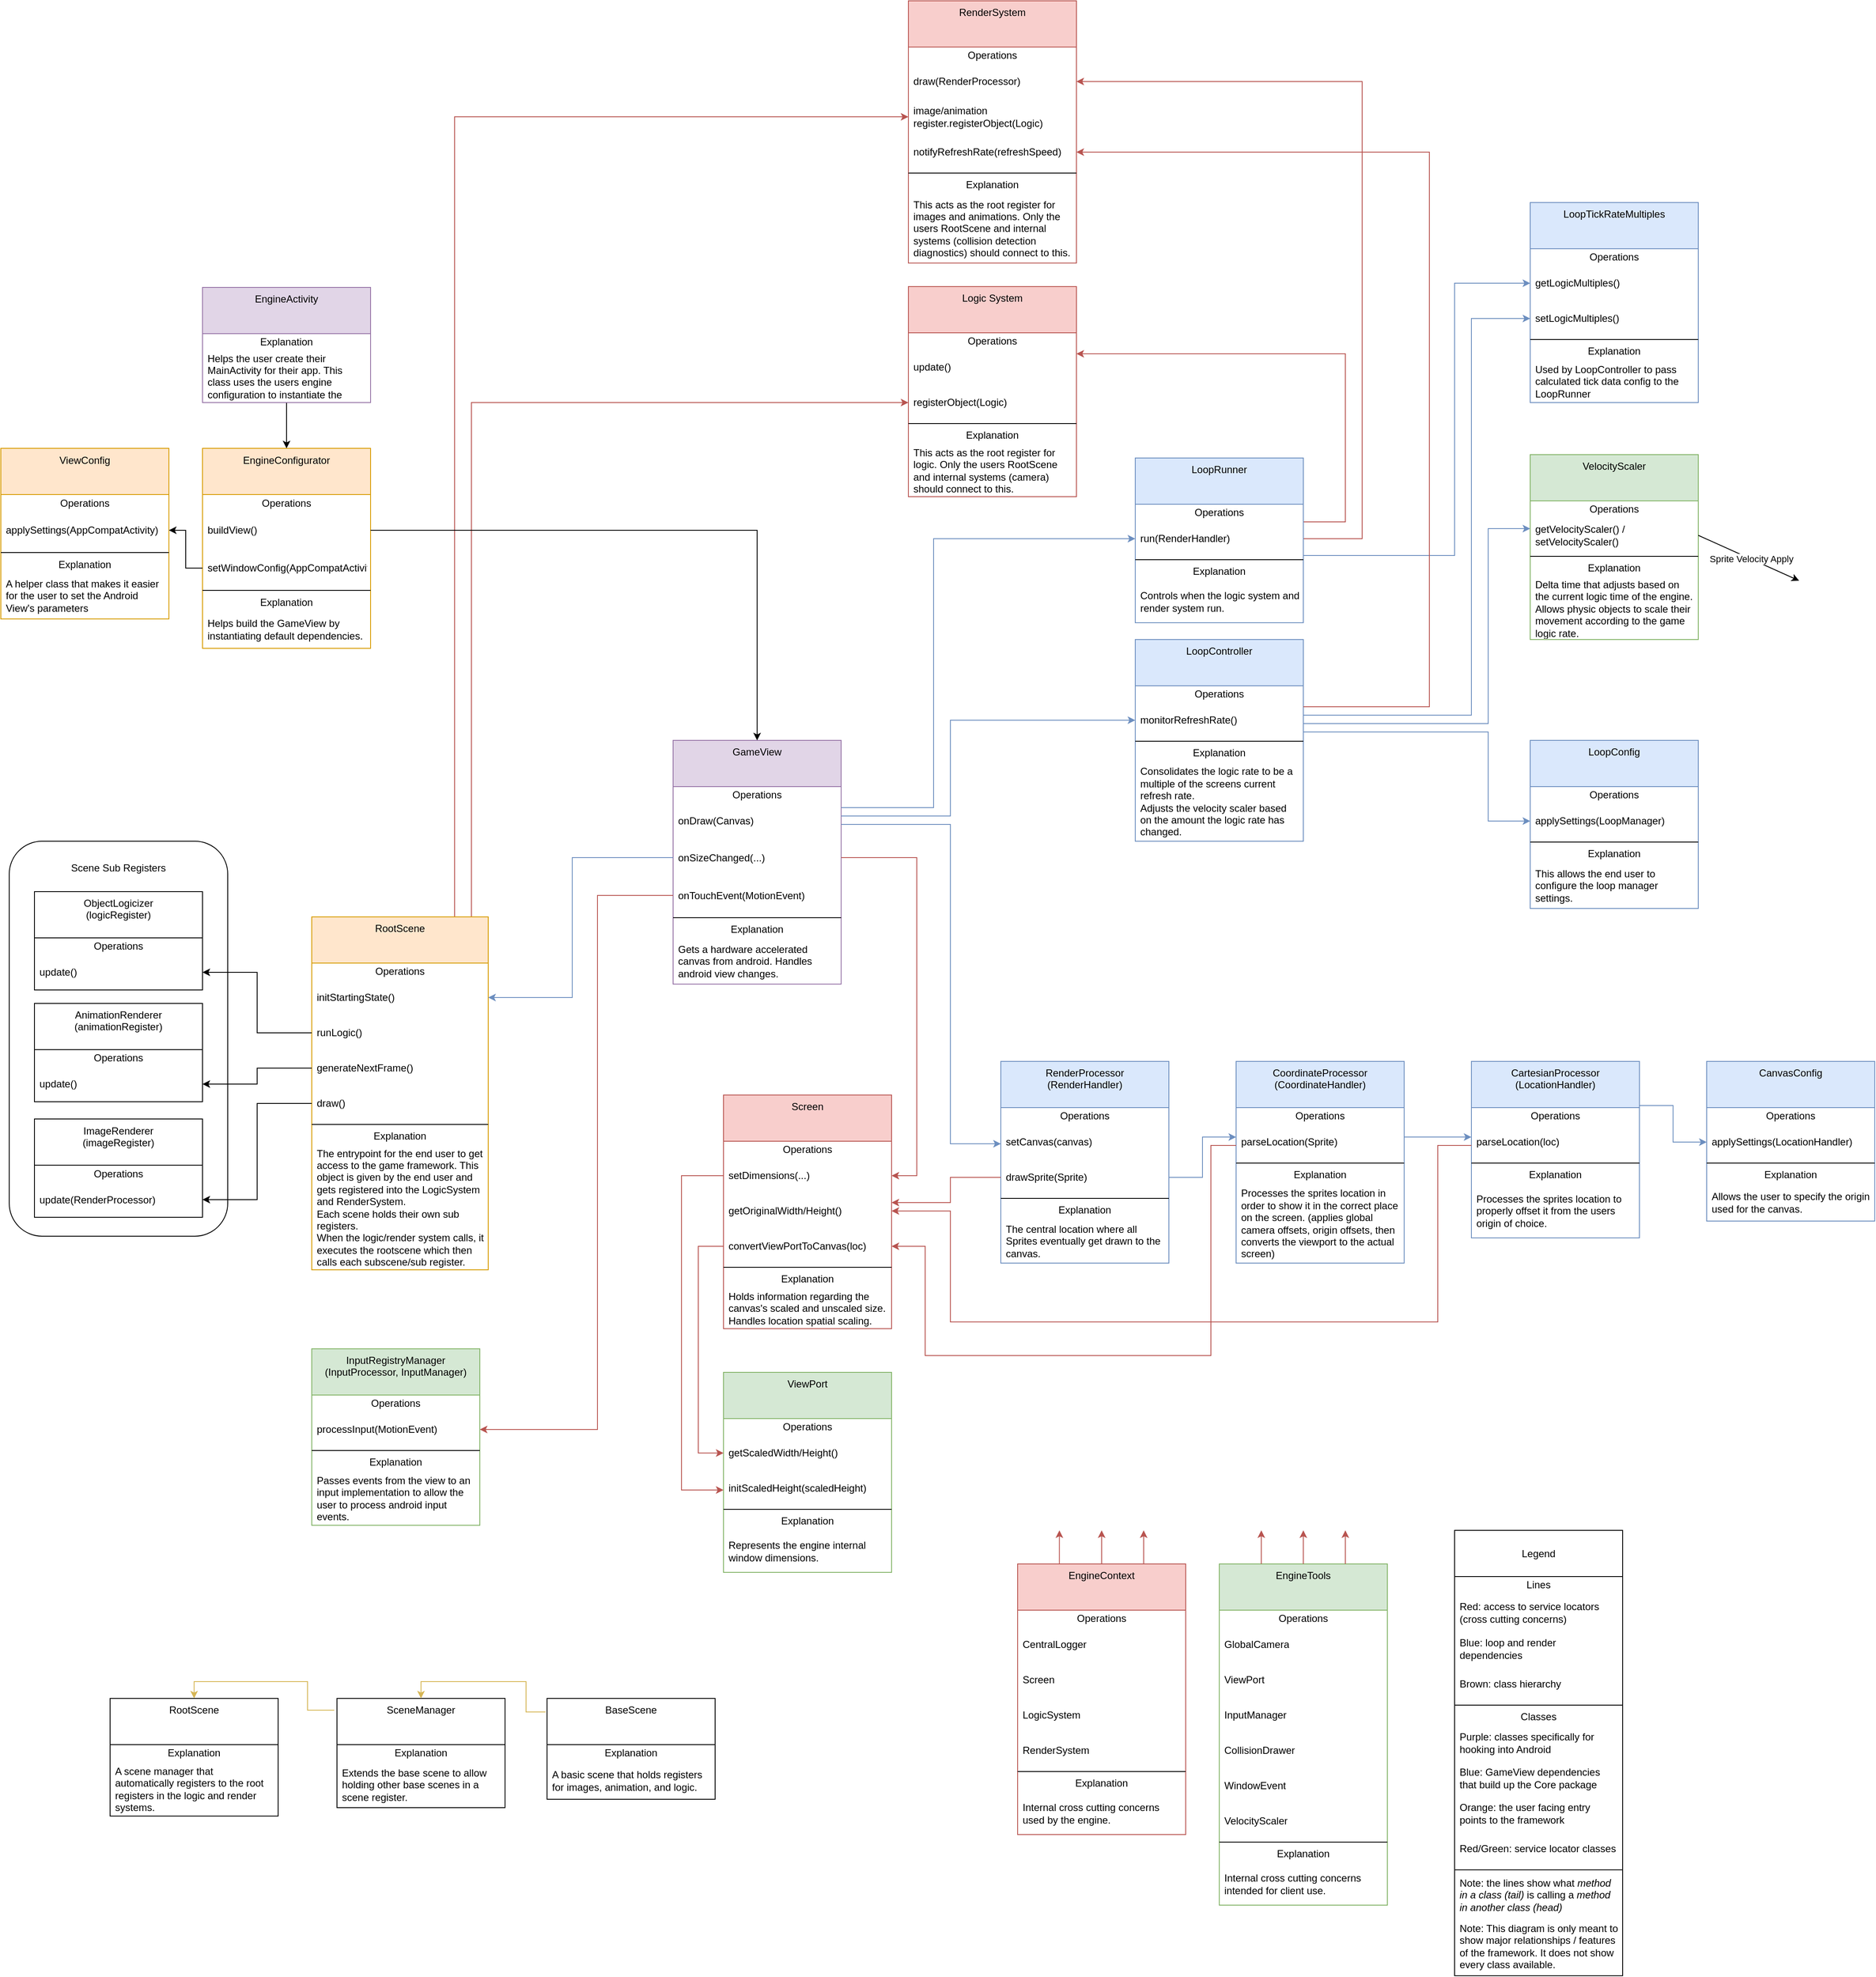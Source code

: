 <mxfile version="26.1.1">
  <diagram name="Page-1" id="WPiYhDB6BHjV69Z7cVL2">
    <mxGraphModel dx="2076" dy="1924" grid="1" gridSize="10" guides="1" tooltips="1" connect="1" arrows="1" fold="1" page="1" pageScale="1" pageWidth="850" pageHeight="1100" math="0" shadow="0">
      <root>
        <mxCell id="0" />
        <mxCell id="1" parent="0" />
        <mxCell id="diowcgxDAEYKDmVn7sFB-1" value="" style="rounded=1;whiteSpace=wrap;html=1;" parent="1" vertex="1">
          <mxGeometry x="-40" y="780" width="260" height="470" as="geometry" />
        </mxCell>
        <mxCell id="diowcgxDAEYKDmVn7sFB-2" value="&lt;div&gt;GameView&lt;/div&gt;" style="swimlane;fontStyle=0;align=center;verticalAlign=top;childLayout=stackLayout;horizontal=1;startSize=55;horizontalStack=0;resizeParent=1;resizeParentMax=0;resizeLast=0;collapsible=0;marginBottom=0;html=1;whiteSpace=wrap;fillColor=#e1d5e7;strokeColor=#9673a6;" parent="1" vertex="1">
          <mxGeometry x="750" y="660" width="200" height="290" as="geometry" />
        </mxCell>
        <mxCell id="diowcgxDAEYKDmVn7sFB-3" value="Operations" style="text;html=1;strokeColor=none;fillColor=none;align=center;verticalAlign=middle;spacingLeft=4;spacingRight=4;overflow=hidden;rotatable=0;points=[[0,0.5],[1,0.5]];portConstraint=eastwest;whiteSpace=wrap;" parent="diowcgxDAEYKDmVn7sFB-2" vertex="1">
          <mxGeometry y="55" width="200" height="20" as="geometry" />
        </mxCell>
        <mxCell id="diowcgxDAEYKDmVn7sFB-4" value="onDraw(Canvas)" style="text;html=1;strokeColor=none;fillColor=none;align=left;verticalAlign=middle;spacingLeft=4;spacingRight=4;overflow=hidden;rotatable=0;points=[[0,0.5],[1,0.5]];portConstraint=eastwest;whiteSpace=wrap;" parent="diowcgxDAEYKDmVn7sFB-2" vertex="1">
          <mxGeometry y="75" width="200" height="42" as="geometry" />
        </mxCell>
        <mxCell id="diowcgxDAEYKDmVn7sFB-5" value="onSizeChanged(...)" style="text;html=1;strokeColor=none;fillColor=none;align=left;verticalAlign=middle;spacingLeft=4;spacingRight=4;overflow=hidden;rotatable=0;points=[[0,0.5],[1,0.5]];portConstraint=eastwest;whiteSpace=wrap;" parent="diowcgxDAEYKDmVn7sFB-2" vertex="1">
          <mxGeometry y="117" width="200" height="45" as="geometry" />
        </mxCell>
        <mxCell id="diowcgxDAEYKDmVn7sFB-6" value="onTouchEvent(MotionEvent)" style="text;html=1;strokeColor=none;fillColor=none;align=left;verticalAlign=middle;spacingLeft=4;spacingRight=4;overflow=hidden;rotatable=0;points=[[0,0.5],[1,0.5]];portConstraint=eastwest;whiteSpace=wrap;" parent="diowcgxDAEYKDmVn7sFB-2" vertex="1">
          <mxGeometry y="162" width="200" height="45" as="geometry" />
        </mxCell>
        <mxCell id="diowcgxDAEYKDmVn7sFB-7" value="" style="line;strokeWidth=1;fillColor=none;align=left;verticalAlign=middle;spacingTop=-1;spacingLeft=3;spacingRight=3;rotatable=0;labelPosition=right;points=[];portConstraint=eastwest;" parent="diowcgxDAEYKDmVn7sFB-2" vertex="1">
          <mxGeometry y="207" width="200" height="8" as="geometry" />
        </mxCell>
        <mxCell id="diowcgxDAEYKDmVn7sFB-8" value="Explanation" style="text;html=1;strokeColor=none;fillColor=none;align=center;verticalAlign=middle;spacingLeft=4;spacingRight=4;overflow=hidden;rotatable=0;points=[[0,0.5],[1,0.5]];portConstraint=eastwest;whiteSpace=wrap;" parent="diowcgxDAEYKDmVn7sFB-2" vertex="1">
          <mxGeometry y="215" width="200" height="20" as="geometry" />
        </mxCell>
        <mxCell id="diowcgxDAEYKDmVn7sFB-9" value="Gets a hardware accelerated canvas from android. Handles android view changes." style="text;html=1;strokeColor=none;fillColor=none;align=left;verticalAlign=middle;spacingLeft=4;spacingRight=4;overflow=hidden;rotatable=0;points=[[0,0.5],[1,0.5]];portConstraint=eastwest;whiteSpace=wrap;" parent="diowcgxDAEYKDmVn7sFB-2" vertex="1">
          <mxGeometry y="235" width="200" height="55" as="geometry" />
        </mxCell>
        <mxCell id="diowcgxDAEYKDmVn7sFB-11" style="edgeStyle=orthogonalEdgeStyle;rounded=0;orthogonalLoop=1;jettySize=auto;html=1;entryX=0.5;entryY=0;entryDx=0;entryDy=0;exitX=-0.016;exitY=0.107;exitDx=0;exitDy=0;exitPerimeter=0;fillColor=#fff2cc;strokeColor=#d6b656;" parent="1" source="diowcgxDAEYKDmVn7sFB-12" target="diowcgxDAEYKDmVn7sFB-135" edge="1">
          <mxGeometry relative="1" as="geometry" />
        </mxCell>
        <mxCell id="diowcgxDAEYKDmVn7sFB-12" value="SceneManager" style="swimlane;fontStyle=0;align=center;verticalAlign=top;childLayout=stackLayout;horizontal=1;startSize=55;horizontalStack=0;resizeParent=1;resizeParentMax=0;resizeLast=0;collapsible=0;marginBottom=0;html=1;whiteSpace=wrap;" parent="1" vertex="1">
          <mxGeometry x="350" y="1800.04" width="200" height="130" as="geometry" />
        </mxCell>
        <mxCell id="diowcgxDAEYKDmVn7sFB-13" value="Explanation" style="text;html=1;strokeColor=none;fillColor=none;align=center;verticalAlign=middle;spacingLeft=4;spacingRight=4;overflow=hidden;rotatable=0;points=[[0,0.5],[1,0.5]];portConstraint=eastwest;whiteSpace=wrap;" parent="diowcgxDAEYKDmVn7sFB-12" vertex="1">
          <mxGeometry y="55" width="200" height="20" as="geometry" />
        </mxCell>
        <mxCell id="diowcgxDAEYKDmVn7sFB-14" value="&lt;div&gt;Extends the base scene to allow holding other base scenes in a scene register.&lt;/div&gt;" style="text;html=1;strokeColor=none;fillColor=none;align=left;verticalAlign=middle;spacingLeft=4;spacingRight=4;overflow=hidden;rotatable=0;points=[[0,0.5],[1,0.5]];portConstraint=eastwest;whiteSpace=wrap;" parent="diowcgxDAEYKDmVn7sFB-12" vertex="1">
          <mxGeometry y="75" width="200" height="55" as="geometry" />
        </mxCell>
        <mxCell id="diowcgxDAEYKDmVn7sFB-15" value="CanvasConfig" style="swimlane;fontStyle=0;align=center;verticalAlign=top;childLayout=stackLayout;horizontal=1;startSize=55;horizontalStack=0;resizeParent=1;resizeParentMax=0;resizeLast=0;collapsible=0;marginBottom=0;html=1;whiteSpace=wrap;fillColor=#dae8fc;strokeColor=#6c8ebf;" parent="1" vertex="1">
          <mxGeometry x="1980" y="1042" width="200" height="190" as="geometry" />
        </mxCell>
        <mxCell id="diowcgxDAEYKDmVn7sFB-16" value="Operations" style="text;html=1;strokeColor=none;fillColor=none;align=center;verticalAlign=middle;spacingLeft=4;spacingRight=4;overflow=hidden;rotatable=0;points=[[0,0.5],[1,0.5]];portConstraint=eastwest;whiteSpace=wrap;" parent="diowcgxDAEYKDmVn7sFB-15" vertex="1">
          <mxGeometry y="55" width="200" height="20" as="geometry" />
        </mxCell>
        <mxCell id="diowcgxDAEYKDmVn7sFB-17" value="applySettings(LocationHandler)" style="text;html=1;strokeColor=none;fillColor=none;align=left;verticalAlign=middle;spacingLeft=4;spacingRight=4;overflow=hidden;rotatable=0;points=[[0,0.5],[1,0.5]];portConstraint=eastwest;whiteSpace=wrap;" parent="diowcgxDAEYKDmVn7sFB-15" vertex="1">
          <mxGeometry y="75" width="200" height="42" as="geometry" />
        </mxCell>
        <mxCell id="diowcgxDAEYKDmVn7sFB-18" value="" style="line;strokeWidth=1;fillColor=none;align=left;verticalAlign=middle;spacingTop=-1;spacingLeft=3;spacingRight=3;rotatable=0;labelPosition=right;points=[];portConstraint=eastwest;" parent="diowcgxDAEYKDmVn7sFB-15" vertex="1">
          <mxGeometry y="117" width="200" height="8" as="geometry" />
        </mxCell>
        <mxCell id="diowcgxDAEYKDmVn7sFB-19" value="Explanation" style="text;html=1;strokeColor=none;fillColor=none;align=center;verticalAlign=middle;spacingLeft=4;spacingRight=4;overflow=hidden;rotatable=0;points=[[0,0.5],[1,0.5]];portConstraint=eastwest;whiteSpace=wrap;" parent="diowcgxDAEYKDmVn7sFB-15" vertex="1">
          <mxGeometry y="125" width="200" height="20" as="geometry" />
        </mxCell>
        <mxCell id="diowcgxDAEYKDmVn7sFB-20" value="Allows the user to specify the origin used for the canvas." style="text;html=1;strokeColor=none;fillColor=none;align=left;verticalAlign=middle;spacingLeft=4;spacingRight=4;overflow=hidden;rotatable=0;points=[[0,0.5],[1,0.5]];portConstraint=eastwest;whiteSpace=wrap;" parent="diowcgxDAEYKDmVn7sFB-15" vertex="1">
          <mxGeometry y="145" width="200" height="45" as="geometry" />
        </mxCell>
        <mxCell id="diowcgxDAEYKDmVn7sFB-21" value="ViewConfig" style="swimlane;fontStyle=0;align=center;verticalAlign=top;childLayout=stackLayout;horizontal=1;startSize=55;horizontalStack=0;resizeParent=1;resizeParentMax=0;resizeLast=0;collapsible=0;marginBottom=0;html=1;whiteSpace=wrap;fillColor=#ffe6cc;strokeColor=#d79b00;" parent="1" vertex="1">
          <mxGeometry x="-50" y="312.5" width="200" height="203" as="geometry" />
        </mxCell>
        <mxCell id="diowcgxDAEYKDmVn7sFB-22" value="Operations" style="text;html=1;strokeColor=none;fillColor=none;align=center;verticalAlign=middle;spacingLeft=4;spacingRight=4;overflow=hidden;rotatable=0;points=[[0,0.5],[1,0.5]];portConstraint=eastwest;whiteSpace=wrap;" parent="diowcgxDAEYKDmVn7sFB-21" vertex="1">
          <mxGeometry y="55" width="200" height="20" as="geometry" />
        </mxCell>
        <mxCell id="diowcgxDAEYKDmVn7sFB-23" value="applySettings(AppCompatActivity)" style="text;html=1;strokeColor=none;fillColor=none;align=left;verticalAlign=middle;spacingLeft=4;spacingRight=4;overflow=hidden;rotatable=0;points=[[0,0.5],[1,0.5]];portConstraint=eastwest;whiteSpace=wrap;" parent="diowcgxDAEYKDmVn7sFB-21" vertex="1">
          <mxGeometry y="75" width="200" height="45" as="geometry" />
        </mxCell>
        <mxCell id="diowcgxDAEYKDmVn7sFB-24" value="" style="line;strokeWidth=1;fillColor=none;align=left;verticalAlign=middle;spacingTop=-1;spacingLeft=3;spacingRight=3;rotatable=0;labelPosition=right;points=[];portConstraint=eastwest;" parent="diowcgxDAEYKDmVn7sFB-21" vertex="1">
          <mxGeometry y="120" width="200" height="8" as="geometry" />
        </mxCell>
        <mxCell id="diowcgxDAEYKDmVn7sFB-25" value="Explanation" style="text;html=1;strokeColor=none;fillColor=none;align=center;verticalAlign=middle;spacingLeft=4;spacingRight=4;overflow=hidden;rotatable=0;points=[[0,0.5],[1,0.5]];portConstraint=eastwest;whiteSpace=wrap;" parent="diowcgxDAEYKDmVn7sFB-21" vertex="1">
          <mxGeometry y="128" width="200" height="20" as="geometry" />
        </mxCell>
        <mxCell id="diowcgxDAEYKDmVn7sFB-26" value="A helper class that makes it easier for the user to set the Android View&#39;s parameters" style="text;html=1;strokeColor=none;fillColor=none;align=left;verticalAlign=middle;spacingLeft=4;spacingRight=4;overflow=hidden;rotatable=0;points=[[0,0.5],[1,0.5]];portConstraint=eastwest;whiteSpace=wrap;" parent="diowcgxDAEYKDmVn7sFB-21" vertex="1">
          <mxGeometry y="148" width="200" height="55" as="geometry" />
        </mxCell>
        <mxCell id="diowcgxDAEYKDmVn7sFB-27" value="&lt;div&gt;LoopConfig&lt;/div&gt;" style="swimlane;fontStyle=0;align=center;verticalAlign=top;childLayout=stackLayout;horizontal=1;startSize=55;horizontalStack=0;resizeParent=1;resizeParentMax=0;resizeLast=0;collapsible=0;marginBottom=0;html=1;whiteSpace=wrap;fillColor=#dae8fc;strokeColor=#6c8ebf;" parent="1" vertex="1">
          <mxGeometry x="1770" y="660" width="200" height="200" as="geometry" />
        </mxCell>
        <mxCell id="diowcgxDAEYKDmVn7sFB-28" value="Operations" style="text;html=1;strokeColor=none;fillColor=none;align=center;verticalAlign=middle;spacingLeft=4;spacingRight=4;overflow=hidden;rotatable=0;points=[[0,0.5],[1,0.5]];portConstraint=eastwest;whiteSpace=wrap;" parent="diowcgxDAEYKDmVn7sFB-27" vertex="1">
          <mxGeometry y="55" width="200" height="20" as="geometry" />
        </mxCell>
        <mxCell id="diowcgxDAEYKDmVn7sFB-29" value="applySettings(LoopManager)" style="text;html=1;strokeColor=none;fillColor=none;align=left;verticalAlign=middle;spacingLeft=4;spacingRight=4;overflow=hidden;rotatable=0;points=[[0,0.5],[1,0.5]];portConstraint=eastwest;whiteSpace=wrap;" parent="diowcgxDAEYKDmVn7sFB-27" vertex="1">
          <mxGeometry y="75" width="200" height="42" as="geometry" />
        </mxCell>
        <mxCell id="diowcgxDAEYKDmVn7sFB-30" value="" style="line;strokeWidth=1;fillColor=none;align=left;verticalAlign=middle;spacingTop=-1;spacingLeft=3;spacingRight=3;rotatable=0;labelPosition=right;points=[];portConstraint=eastwest;" parent="diowcgxDAEYKDmVn7sFB-27" vertex="1">
          <mxGeometry y="117" width="200" height="8" as="geometry" />
        </mxCell>
        <mxCell id="diowcgxDAEYKDmVn7sFB-31" value="Explanation" style="text;html=1;strokeColor=none;fillColor=none;align=center;verticalAlign=middle;spacingLeft=4;spacingRight=4;overflow=hidden;rotatable=0;points=[[0,0.5],[1,0.5]];portConstraint=eastwest;whiteSpace=wrap;" parent="diowcgxDAEYKDmVn7sFB-27" vertex="1">
          <mxGeometry y="125" width="200" height="20" as="geometry" />
        </mxCell>
        <mxCell id="diowcgxDAEYKDmVn7sFB-32" value="&lt;div&gt;This allows the end user to configure the loop manager settings.&lt;br&gt;&lt;/div&gt;" style="text;html=1;strokeColor=none;fillColor=none;align=left;verticalAlign=middle;spacingLeft=4;spacingRight=4;overflow=hidden;rotatable=0;points=[[0,0.5],[1,0.5]];portConstraint=eastwest;whiteSpace=wrap;" parent="diowcgxDAEYKDmVn7sFB-27" vertex="1">
          <mxGeometry y="145" width="200" height="55" as="geometry" />
        </mxCell>
        <mxCell id="diowcgxDAEYKDmVn7sFB-33" value="&lt;div&gt;&lt;span style=&quot;background-color: transparent; color: light-dark(rgb(0, 0, 0), rgb(255, 255, 255));&quot;&gt;CartesianProcessor&lt;/span&gt;&lt;/div&gt;&lt;div&gt;&lt;span style=&quot;background-color: transparent; color: light-dark(rgb(0, 0, 0), rgb(255, 255, 255));&quot;&gt;(LocationHandler)&lt;/span&gt;&lt;/div&gt;" style="swimlane;fontStyle=0;align=center;verticalAlign=top;childLayout=stackLayout;horizontal=1;startSize=55;horizontalStack=0;resizeParent=1;resizeParentMax=0;resizeLast=0;collapsible=0;marginBottom=0;html=1;whiteSpace=wrap;fillColor=#dae8fc;strokeColor=#6c8ebf;" parent="1" vertex="1">
          <mxGeometry x="1700" y="1042" width="200" height="210" as="geometry" />
        </mxCell>
        <mxCell id="diowcgxDAEYKDmVn7sFB-34" value="Operations" style="text;html=1;strokeColor=none;fillColor=none;align=center;verticalAlign=middle;spacingLeft=4;spacingRight=4;overflow=hidden;rotatable=0;points=[[0,0.5],[1,0.5]];portConstraint=eastwest;whiteSpace=wrap;" parent="diowcgxDAEYKDmVn7sFB-33" vertex="1">
          <mxGeometry y="55" width="200" height="20" as="geometry" />
        </mxCell>
        <mxCell id="diowcgxDAEYKDmVn7sFB-35" value="parseLocation(loc)" style="text;html=1;strokeColor=none;fillColor=none;align=left;verticalAlign=middle;spacingLeft=4;spacingRight=4;overflow=hidden;rotatable=0;points=[[0,0.5],[1,0.5]];portConstraint=eastwest;whiteSpace=wrap;" parent="diowcgxDAEYKDmVn7sFB-33" vertex="1">
          <mxGeometry y="75" width="200" height="42" as="geometry" />
        </mxCell>
        <mxCell id="diowcgxDAEYKDmVn7sFB-36" value="" style="line;strokeWidth=1;fillColor=none;align=left;verticalAlign=middle;spacingTop=-1;spacingLeft=3;spacingRight=3;rotatable=0;labelPosition=right;points=[];portConstraint=eastwest;" parent="diowcgxDAEYKDmVn7sFB-33" vertex="1">
          <mxGeometry y="117" width="200" height="8" as="geometry" />
        </mxCell>
        <mxCell id="diowcgxDAEYKDmVn7sFB-37" value="Explanation" style="text;html=1;strokeColor=none;fillColor=none;align=center;verticalAlign=middle;spacingLeft=4;spacingRight=4;overflow=hidden;rotatable=0;points=[[0,0.5],[1,0.5]];portConstraint=eastwest;whiteSpace=wrap;" parent="diowcgxDAEYKDmVn7sFB-33" vertex="1">
          <mxGeometry y="125" width="200" height="20" as="geometry" />
        </mxCell>
        <mxCell id="diowcgxDAEYKDmVn7sFB-38" value="Processes the sprites location to properly offset it from the users origin of choice." style="text;html=1;strokeColor=none;fillColor=none;align=left;verticalAlign=middle;spacingLeft=4;spacingRight=4;overflow=hidden;rotatable=0;points=[[0,0.5],[1,0.5]];portConstraint=eastwest;whiteSpace=wrap;" parent="diowcgxDAEYKDmVn7sFB-33" vertex="1">
          <mxGeometry y="145" width="200" height="65" as="geometry" />
        </mxCell>
        <mxCell id="diowcgxDAEYKDmVn7sFB-39" value="&lt;div&gt;CoordinateProcessor&lt;/div&gt;&lt;div&gt;(CoordinateHandler)&lt;br&gt;&lt;/div&gt;" style="swimlane;fontStyle=0;align=center;verticalAlign=top;childLayout=stackLayout;horizontal=1;startSize=55;horizontalStack=0;resizeParent=1;resizeParentMax=0;resizeLast=0;collapsible=0;marginBottom=0;html=1;whiteSpace=wrap;fillColor=#dae8fc;strokeColor=#6c8ebf;" parent="1" vertex="1">
          <mxGeometry x="1420" y="1042" width="200" height="240" as="geometry" />
        </mxCell>
        <mxCell id="diowcgxDAEYKDmVn7sFB-40" value="Operations" style="text;html=1;strokeColor=none;fillColor=none;align=center;verticalAlign=middle;spacingLeft=4;spacingRight=4;overflow=hidden;rotatable=0;points=[[0,0.5],[1,0.5]];portConstraint=eastwest;whiteSpace=wrap;" parent="diowcgxDAEYKDmVn7sFB-39" vertex="1">
          <mxGeometry y="55" width="200" height="20" as="geometry" />
        </mxCell>
        <mxCell id="diowcgxDAEYKDmVn7sFB-41" value="parseLocation(Sprite)" style="text;html=1;strokeColor=none;fillColor=none;align=left;verticalAlign=middle;spacingLeft=4;spacingRight=4;overflow=hidden;rotatable=0;points=[[0,0.5],[1,0.5]];portConstraint=eastwest;whiteSpace=wrap;" parent="diowcgxDAEYKDmVn7sFB-39" vertex="1">
          <mxGeometry y="75" width="200" height="42" as="geometry" />
        </mxCell>
        <mxCell id="diowcgxDAEYKDmVn7sFB-42" value="" style="line;strokeWidth=1;fillColor=none;align=left;verticalAlign=middle;spacingTop=-1;spacingLeft=3;spacingRight=3;rotatable=0;labelPosition=right;points=[];portConstraint=eastwest;" parent="diowcgxDAEYKDmVn7sFB-39" vertex="1">
          <mxGeometry y="117" width="200" height="8" as="geometry" />
        </mxCell>
        <mxCell id="diowcgxDAEYKDmVn7sFB-43" value="Explanation" style="text;html=1;strokeColor=none;fillColor=none;align=center;verticalAlign=middle;spacingLeft=4;spacingRight=4;overflow=hidden;rotatable=0;points=[[0,0.5],[1,0.5]];portConstraint=eastwest;whiteSpace=wrap;" parent="diowcgxDAEYKDmVn7sFB-39" vertex="1">
          <mxGeometry y="125" width="200" height="20" as="geometry" />
        </mxCell>
        <mxCell id="diowcgxDAEYKDmVn7sFB-44" value="Processes the sprites location in order to show it in the correct place on the screen. (applies global camera offsets, origin offsets, then converts the viewport to the actual screen)" style="text;html=1;strokeColor=none;fillColor=none;align=left;verticalAlign=middle;spacingLeft=4;spacingRight=4;overflow=hidden;rotatable=0;points=[[0,0.5],[1,0.5]];portConstraint=eastwest;whiteSpace=wrap;" parent="diowcgxDAEYKDmVn7sFB-39" vertex="1">
          <mxGeometry y="145" width="200" height="95" as="geometry" />
        </mxCell>
        <mxCell id="diowcgxDAEYKDmVn7sFB-45" value="&lt;div&gt;RenderProcessor&lt;/div&gt;&lt;div&gt;(RenderHandler)&lt;br&gt;&lt;/div&gt;" style="swimlane;fontStyle=0;align=center;verticalAlign=top;childLayout=stackLayout;horizontal=1;startSize=55;horizontalStack=0;resizeParent=1;resizeParentMax=0;resizeLast=0;collapsible=0;marginBottom=0;html=1;whiteSpace=wrap;fillColor=#dae8fc;strokeColor=#6c8ebf;" parent="1" vertex="1">
          <mxGeometry x="1140" y="1042" width="200" height="240" as="geometry" />
        </mxCell>
        <mxCell id="diowcgxDAEYKDmVn7sFB-46" value="Operations" style="text;html=1;strokeColor=none;fillColor=none;align=center;verticalAlign=middle;spacingLeft=4;spacingRight=4;overflow=hidden;rotatable=0;points=[[0,0.5],[1,0.5]];portConstraint=eastwest;whiteSpace=wrap;" parent="diowcgxDAEYKDmVn7sFB-45" vertex="1">
          <mxGeometry y="55" width="200" height="20" as="geometry" />
        </mxCell>
        <mxCell id="diowcgxDAEYKDmVn7sFB-47" value="setCanvas(canvas)" style="text;html=1;strokeColor=none;fillColor=none;align=left;verticalAlign=middle;spacingLeft=4;spacingRight=4;overflow=hidden;rotatable=0;points=[[0,0.5],[1,0.5]];portConstraint=eastwest;whiteSpace=wrap;" parent="diowcgxDAEYKDmVn7sFB-45" vertex="1">
          <mxGeometry y="75" width="200" height="42" as="geometry" />
        </mxCell>
        <mxCell id="diowcgxDAEYKDmVn7sFB-48" value="drawSprite(Sprite)" style="text;html=1;strokeColor=none;fillColor=none;align=left;verticalAlign=middle;spacingLeft=4;spacingRight=4;overflow=hidden;rotatable=0;points=[[0,0.5],[1,0.5]];portConstraint=eastwest;whiteSpace=wrap;" parent="diowcgxDAEYKDmVn7sFB-45" vertex="1">
          <mxGeometry y="117" width="200" height="42" as="geometry" />
        </mxCell>
        <mxCell id="diowcgxDAEYKDmVn7sFB-49" value="" style="line;strokeWidth=1;fillColor=none;align=left;verticalAlign=middle;spacingTop=-1;spacingLeft=3;spacingRight=3;rotatable=0;labelPosition=right;points=[];portConstraint=eastwest;" parent="diowcgxDAEYKDmVn7sFB-45" vertex="1">
          <mxGeometry y="159" width="200" height="8" as="geometry" />
        </mxCell>
        <mxCell id="diowcgxDAEYKDmVn7sFB-50" value="Explanation" style="text;html=1;strokeColor=none;fillColor=none;align=center;verticalAlign=middle;spacingLeft=4;spacingRight=4;overflow=hidden;rotatable=0;points=[[0,0.5],[1,0.5]];portConstraint=eastwest;whiteSpace=wrap;" parent="diowcgxDAEYKDmVn7sFB-45" vertex="1">
          <mxGeometry y="167" width="200" height="20" as="geometry" />
        </mxCell>
        <mxCell id="diowcgxDAEYKDmVn7sFB-51" value="The central location where all Sprites eventually get drawn to the canvas." style="text;html=1;strokeColor=none;fillColor=none;align=left;verticalAlign=middle;spacingLeft=4;spacingRight=4;overflow=hidden;rotatable=0;points=[[0,0.5],[1,0.5]];portConstraint=eastwest;whiteSpace=wrap;" parent="diowcgxDAEYKDmVn7sFB-45" vertex="1">
          <mxGeometry y="187" width="200" height="53" as="geometry" />
        </mxCell>
        <mxCell id="diowcgxDAEYKDmVn7sFB-67" style="edgeStyle=orthogonalEdgeStyle;rounded=0;orthogonalLoop=1;jettySize=auto;html=1;fillColor=#f8cecc;strokeColor=#b85450;" parent="1" source="diowcgxDAEYKDmVn7sFB-69" target="diowcgxDAEYKDmVn7sFB-100" edge="1">
          <mxGeometry relative="1" as="geometry">
            <mxPoint x="380" y="620" as="sourcePoint" />
            <Array as="points">
              <mxPoint x="490" y="-82" />
            </Array>
          </mxGeometry>
        </mxCell>
        <mxCell id="diowcgxDAEYKDmVn7sFB-68" style="edgeStyle=orthogonalEdgeStyle;rounded=0;orthogonalLoop=1;jettySize=auto;html=1;fillColor=#f8cecc;strokeColor=#b85450;" parent="1" source="diowcgxDAEYKDmVn7sFB-69" target="diowcgxDAEYKDmVn7sFB-87" edge="1">
          <mxGeometry relative="1" as="geometry">
            <mxPoint x="460" y="690" as="sourcePoint" />
            <Array as="points">
              <mxPoint x="510" y="258" />
            </Array>
          </mxGeometry>
        </mxCell>
        <mxCell id="diowcgxDAEYKDmVn7sFB-69" value="RootScene" style="swimlane;fontStyle=0;align=center;verticalAlign=top;childLayout=stackLayout;horizontal=1;startSize=55;horizontalStack=0;resizeParent=1;resizeParentMax=0;resizeLast=0;collapsible=0;marginBottom=0;html=1;whiteSpace=wrap;fillColor=#ffe6cc;strokeColor=#d79b00;" parent="1" vertex="1">
          <mxGeometry x="320" y="870" width="210" height="420" as="geometry" />
        </mxCell>
        <mxCell id="diowcgxDAEYKDmVn7sFB-70" value="Operations" style="text;html=1;strokeColor=none;fillColor=none;align=center;verticalAlign=middle;spacingLeft=4;spacingRight=4;overflow=hidden;rotatable=0;points=[[0,0.5],[1,0.5]];portConstraint=eastwest;whiteSpace=wrap;" parent="diowcgxDAEYKDmVn7sFB-69" vertex="1">
          <mxGeometry y="55" width="210" height="20" as="geometry" />
        </mxCell>
        <mxCell id="diowcgxDAEYKDmVn7sFB-71" value="initStartingState()" style="text;html=1;strokeColor=none;fillColor=none;align=left;verticalAlign=middle;spacingLeft=4;spacingRight=4;overflow=hidden;rotatable=0;points=[[0,0.5],[1,0.5]];portConstraint=eastwest;whiteSpace=wrap;" parent="diowcgxDAEYKDmVn7sFB-69" vertex="1">
          <mxGeometry y="75" width="210" height="42" as="geometry" />
        </mxCell>
        <mxCell id="diowcgxDAEYKDmVn7sFB-72" value="runLogic()" style="text;html=1;strokeColor=none;fillColor=none;align=left;verticalAlign=middle;spacingLeft=4;spacingRight=4;overflow=hidden;rotatable=0;points=[[0,0.5],[1,0.5]];portConstraint=eastwest;whiteSpace=wrap;" parent="diowcgxDAEYKDmVn7sFB-69" vertex="1">
          <mxGeometry y="117" width="210" height="42" as="geometry" />
        </mxCell>
        <mxCell id="diowcgxDAEYKDmVn7sFB-73" value="generateNextFrame()" style="text;html=1;strokeColor=none;fillColor=none;align=left;verticalAlign=middle;spacingLeft=4;spacingRight=4;overflow=hidden;rotatable=0;points=[[0,0.5],[1,0.5]];portConstraint=eastwest;whiteSpace=wrap;" parent="diowcgxDAEYKDmVn7sFB-69" vertex="1">
          <mxGeometry y="159" width="210" height="42" as="geometry" />
        </mxCell>
        <mxCell id="diowcgxDAEYKDmVn7sFB-74" value="draw()" style="text;html=1;strokeColor=none;fillColor=none;align=left;verticalAlign=middle;spacingLeft=4;spacingRight=4;overflow=hidden;rotatable=0;points=[[0,0.5],[1,0.5]];portConstraint=eastwest;whiteSpace=wrap;" parent="diowcgxDAEYKDmVn7sFB-69" vertex="1">
          <mxGeometry y="201" width="210" height="42" as="geometry" />
        </mxCell>
        <mxCell id="diowcgxDAEYKDmVn7sFB-75" value="" style="line;strokeWidth=1;fillColor=none;align=left;verticalAlign=middle;spacingTop=-1;spacingLeft=3;spacingRight=3;rotatable=0;labelPosition=right;points=[];portConstraint=eastwest;" parent="diowcgxDAEYKDmVn7sFB-69" vertex="1">
          <mxGeometry y="243" width="210" height="8" as="geometry" />
        </mxCell>
        <mxCell id="diowcgxDAEYKDmVn7sFB-76" value="Explanation" style="text;html=1;strokeColor=none;fillColor=none;align=center;verticalAlign=middle;spacingLeft=4;spacingRight=4;overflow=hidden;rotatable=0;points=[[0,0.5],[1,0.5]];portConstraint=eastwest;whiteSpace=wrap;" parent="diowcgxDAEYKDmVn7sFB-69" vertex="1">
          <mxGeometry y="251" width="210" height="20" as="geometry" />
        </mxCell>
        <mxCell id="diowcgxDAEYKDmVn7sFB-77" value="&lt;div&gt;The entrypoint for the end user to get access to the game framework. This object is given by the end user and gets registered into the LogicSystem and RenderSystem.&lt;/div&gt;&lt;div&gt;Each scene holds their own sub registers.&lt;/div&gt;&lt;div&gt;When the logic/render system calls, it executes the rootscene which then calls each subscene/sub register.&lt;br&gt;&lt;/div&gt;" style="text;html=1;strokeColor=none;fillColor=none;align=left;verticalAlign=middle;spacingLeft=4;spacingRight=4;overflow=hidden;rotatable=0;points=[[0,0.5],[1,0.5]];portConstraint=eastwest;whiteSpace=wrap;" parent="diowcgxDAEYKDmVn7sFB-69" vertex="1">
          <mxGeometry y="271" width="210" height="149" as="geometry" />
        </mxCell>
        <mxCell id="diowcgxDAEYKDmVn7sFB-78" style="edgeStyle=orthogonalEdgeStyle;rounded=0;orthogonalLoop=1;jettySize=auto;html=1;fillColor=#dae8fc;strokeColor=#6c8ebf;" parent="1" source="diowcgxDAEYKDmVn7sFB-4" target="diowcgxDAEYKDmVn7sFB-47" edge="1">
          <mxGeometry relative="1" as="geometry">
            <mxPoint x="910" y="862.5" as="sourcePoint" />
            <Array as="points">
              <mxPoint x="1080" y="760" />
              <mxPoint x="1080" y="1140" />
            </Array>
          </mxGeometry>
        </mxCell>
        <mxCell id="diowcgxDAEYKDmVn7sFB-80" style="edgeStyle=orthogonalEdgeStyle;rounded=0;orthogonalLoop=1;jettySize=auto;html=1;entryX=0.5;entryY=0;entryDx=0;entryDy=0;exitX=-0.008;exitY=0.134;exitDx=0;exitDy=0;exitPerimeter=0;fillColor=#fff2cc;strokeColor=#d6b656;" parent="1" source="diowcgxDAEYKDmVn7sFB-81" target="diowcgxDAEYKDmVn7sFB-12" edge="1">
          <mxGeometry relative="1" as="geometry" />
        </mxCell>
        <mxCell id="diowcgxDAEYKDmVn7sFB-81" value="BaseScene" style="swimlane;fontStyle=0;align=center;verticalAlign=top;childLayout=stackLayout;horizontal=1;startSize=55;horizontalStack=0;resizeParent=1;resizeParentMax=0;resizeLast=0;collapsible=0;marginBottom=0;html=1;whiteSpace=wrap;" parent="1" vertex="1">
          <mxGeometry x="600" y="1800.04" width="200" height="120" as="geometry" />
        </mxCell>
        <mxCell id="diowcgxDAEYKDmVn7sFB-82" value="&lt;div&gt;Explanation&lt;/div&gt;" style="text;html=1;strokeColor=none;fillColor=none;align=center;verticalAlign=middle;spacingLeft=4;spacingRight=4;overflow=hidden;rotatable=0;points=[[0,0.5],[1,0.5]];portConstraint=eastwest;whiteSpace=wrap;" parent="diowcgxDAEYKDmVn7sFB-81" vertex="1">
          <mxGeometry y="55" width="200" height="20" as="geometry" />
        </mxCell>
        <mxCell id="diowcgxDAEYKDmVn7sFB-83" value="A basic scene that holds registers for images, animation, and logic." style="text;html=1;strokeColor=none;fillColor=none;align=left;verticalAlign=middle;spacingLeft=4;spacingRight=4;overflow=hidden;rotatable=0;points=[[0,0.5],[1,0.5]];portConstraint=eastwest;whiteSpace=wrap;" parent="diowcgxDAEYKDmVn7sFB-81" vertex="1">
          <mxGeometry y="75" width="200" height="45" as="geometry" />
        </mxCell>
        <mxCell id="diowcgxDAEYKDmVn7sFB-84" value="Logic System" style="swimlane;fontStyle=0;align=center;verticalAlign=top;childLayout=stackLayout;horizontal=1;startSize=55;horizontalStack=0;resizeParent=1;resizeParentMax=0;resizeLast=0;collapsible=0;marginBottom=0;html=1;whiteSpace=wrap;fillColor=#f8cecc;strokeColor=#b85450;" parent="1" vertex="1">
          <mxGeometry x="1030" y="120" width="200" height="250" as="geometry" />
        </mxCell>
        <mxCell id="diowcgxDAEYKDmVn7sFB-85" value="Operations" style="text;html=1;strokeColor=none;fillColor=none;align=center;verticalAlign=middle;spacingLeft=4;spacingRight=4;overflow=hidden;rotatable=0;points=[[0,0.5],[1,0.5]];portConstraint=eastwest;whiteSpace=wrap;" parent="diowcgxDAEYKDmVn7sFB-84" vertex="1">
          <mxGeometry y="55" width="200" height="20" as="geometry" />
        </mxCell>
        <mxCell id="diowcgxDAEYKDmVn7sFB-86" value="update()" style="text;html=1;strokeColor=none;fillColor=none;align=left;verticalAlign=middle;spacingLeft=4;spacingRight=4;overflow=hidden;rotatable=0;points=[[0,0.5],[1,0.5]];portConstraint=eastwest;whiteSpace=wrap;" parent="diowcgxDAEYKDmVn7sFB-84" vertex="1">
          <mxGeometry y="75" width="200" height="42" as="geometry" />
        </mxCell>
        <mxCell id="diowcgxDAEYKDmVn7sFB-87" value="registerObject(Logic)" style="text;html=1;strokeColor=none;fillColor=none;align=left;verticalAlign=middle;spacingLeft=4;spacingRight=4;overflow=hidden;rotatable=0;points=[[0,0.5],[1,0.5]];portConstraint=eastwest;whiteSpace=wrap;" parent="diowcgxDAEYKDmVn7sFB-84" vertex="1">
          <mxGeometry y="117" width="200" height="42" as="geometry" />
        </mxCell>
        <mxCell id="diowcgxDAEYKDmVn7sFB-88" value="" style="line;strokeWidth=1;fillColor=none;align=left;verticalAlign=middle;spacingTop=-1;spacingLeft=3;spacingRight=3;rotatable=0;labelPosition=right;points=[];portConstraint=eastwest;" parent="diowcgxDAEYKDmVn7sFB-84" vertex="1">
          <mxGeometry y="159" width="200" height="8" as="geometry" />
        </mxCell>
        <mxCell id="diowcgxDAEYKDmVn7sFB-89" value="Explanation" style="text;html=1;strokeColor=none;fillColor=none;align=center;verticalAlign=middle;spacingLeft=4;spacingRight=4;overflow=hidden;rotatable=0;points=[[0,0.5],[1,0.5]];portConstraint=eastwest;whiteSpace=wrap;" parent="diowcgxDAEYKDmVn7sFB-84" vertex="1">
          <mxGeometry y="167" width="200" height="20" as="geometry" />
        </mxCell>
        <mxCell id="diowcgxDAEYKDmVn7sFB-90" value="This acts as the root register for logic. Only the users RootScene and internal systems (camera) should connect to this." style="text;html=1;strokeColor=none;fillColor=none;align=left;verticalAlign=middle;spacingLeft=4;spacingRight=4;overflow=hidden;rotatable=0;points=[[0,0.5],[1,0.5]];portConstraint=eastwest;whiteSpace=wrap;" parent="diowcgxDAEYKDmVn7sFB-84" vertex="1">
          <mxGeometry y="187" width="200" height="63" as="geometry" />
        </mxCell>
        <mxCell id="diowcgxDAEYKDmVn7sFB-97" value="RenderSystem" style="swimlane;fontStyle=0;align=center;verticalAlign=top;childLayout=stackLayout;horizontal=1;startSize=55;horizontalStack=0;resizeParent=1;resizeParentMax=0;resizeLast=0;collapsible=0;marginBottom=0;html=1;whiteSpace=wrap;fillColor=#f8cecc;strokeColor=#b85450;" parent="1" vertex="1">
          <mxGeometry x="1030" y="-220" width="200" height="312" as="geometry" />
        </mxCell>
        <mxCell id="diowcgxDAEYKDmVn7sFB-98" value="Operations" style="text;html=1;strokeColor=none;fillColor=none;align=center;verticalAlign=middle;spacingLeft=4;spacingRight=4;overflow=hidden;rotatable=0;points=[[0,0.5],[1,0.5]];portConstraint=eastwest;whiteSpace=wrap;" parent="diowcgxDAEYKDmVn7sFB-97" vertex="1">
          <mxGeometry y="55" width="200" height="20" as="geometry" />
        </mxCell>
        <mxCell id="diowcgxDAEYKDmVn7sFB-99" value="draw(RenderProcessor)" style="text;html=1;strokeColor=none;fillColor=none;align=left;verticalAlign=middle;spacingLeft=4;spacingRight=4;overflow=hidden;rotatable=0;points=[[0,0.5],[1,0.5]];portConstraint=eastwest;whiteSpace=wrap;" parent="diowcgxDAEYKDmVn7sFB-97" vertex="1">
          <mxGeometry y="75" width="200" height="42" as="geometry" />
        </mxCell>
        <mxCell id="diowcgxDAEYKDmVn7sFB-100" value="image/animation register.registerObject(Logic)" style="text;html=1;strokeColor=none;fillColor=none;align=left;verticalAlign=middle;spacingLeft=4;spacingRight=4;overflow=hidden;rotatable=0;points=[[0,0.5],[1,0.5]];portConstraint=eastwest;whiteSpace=wrap;" parent="diowcgxDAEYKDmVn7sFB-97" vertex="1">
          <mxGeometry y="117" width="200" height="42" as="geometry" />
        </mxCell>
        <mxCell id="diowcgxDAEYKDmVn7sFB-266" value="notifyRefreshRate(refreshSpeed)" style="text;html=1;strokeColor=none;fillColor=none;align=left;verticalAlign=middle;spacingLeft=4;spacingRight=4;overflow=hidden;rotatable=0;points=[[0,0.5],[1,0.5]];portConstraint=eastwest;whiteSpace=wrap;" parent="diowcgxDAEYKDmVn7sFB-97" vertex="1">
          <mxGeometry y="159" width="200" height="42" as="geometry" />
        </mxCell>
        <mxCell id="diowcgxDAEYKDmVn7sFB-101" value="" style="line;strokeWidth=1;fillColor=none;align=left;verticalAlign=middle;spacingTop=-1;spacingLeft=3;spacingRight=3;rotatable=0;labelPosition=right;points=[];portConstraint=eastwest;" parent="diowcgxDAEYKDmVn7sFB-97" vertex="1">
          <mxGeometry y="201" width="200" height="8" as="geometry" />
        </mxCell>
        <mxCell id="diowcgxDAEYKDmVn7sFB-102" value="Explanation" style="text;html=1;strokeColor=none;fillColor=none;align=center;verticalAlign=middle;spacingLeft=4;spacingRight=4;overflow=hidden;rotatable=0;points=[[0,0.5],[1,0.5]];portConstraint=eastwest;whiteSpace=wrap;" parent="diowcgxDAEYKDmVn7sFB-97" vertex="1">
          <mxGeometry y="209" width="200" height="20" as="geometry" />
        </mxCell>
        <mxCell id="diowcgxDAEYKDmVn7sFB-103" value="This acts as the root register for images and animations. Only the users RootScene and internal systems (collision detection diagnostics) should connect to this." style="text;html=1;strokeColor=none;fillColor=none;align=left;verticalAlign=middle;spacingLeft=4;spacingRight=4;overflow=hidden;rotatable=0;points=[[0,0.5],[1,0.5]];portConstraint=eastwest;whiteSpace=wrap;" parent="diowcgxDAEYKDmVn7sFB-97" vertex="1">
          <mxGeometry y="229" width="200" height="83" as="geometry" />
        </mxCell>
        <mxCell id="diowcgxDAEYKDmVn7sFB-104" value="&lt;div&gt;InputRegistryManager&lt;/div&gt;&lt;div&gt;(InputProcessor, InputManager)&lt;br&gt;&lt;/div&gt;" style="swimlane;fontStyle=0;align=center;verticalAlign=top;childLayout=stackLayout;horizontal=1;startSize=55;horizontalStack=0;resizeParent=1;resizeParentMax=0;resizeLast=0;collapsible=0;marginBottom=0;html=1;whiteSpace=wrap;fillColor=#d5e8d4;strokeColor=#82b366;" parent="1" vertex="1">
          <mxGeometry x="320" y="1384" width="200" height="210" as="geometry" />
        </mxCell>
        <mxCell id="diowcgxDAEYKDmVn7sFB-105" value="Operations" style="text;html=1;strokeColor=none;fillColor=none;align=center;verticalAlign=middle;spacingLeft=4;spacingRight=4;overflow=hidden;rotatable=0;points=[[0,0.5],[1,0.5]];portConstraint=eastwest;whiteSpace=wrap;" parent="diowcgxDAEYKDmVn7sFB-104" vertex="1">
          <mxGeometry y="55" width="200" height="20" as="geometry" />
        </mxCell>
        <mxCell id="diowcgxDAEYKDmVn7sFB-106" value="processInput(MotionEvent)" style="text;html=1;strokeColor=none;fillColor=none;align=left;verticalAlign=middle;spacingLeft=4;spacingRight=4;overflow=hidden;rotatable=0;points=[[0,0.5],[1,0.5]];portConstraint=eastwest;whiteSpace=wrap;" parent="diowcgxDAEYKDmVn7sFB-104" vertex="1">
          <mxGeometry y="75" width="200" height="42" as="geometry" />
        </mxCell>
        <mxCell id="diowcgxDAEYKDmVn7sFB-107" value="" style="line;strokeWidth=1;fillColor=none;align=left;verticalAlign=middle;spacingTop=-1;spacingLeft=3;spacingRight=3;rotatable=0;labelPosition=right;points=[];portConstraint=eastwest;" parent="diowcgxDAEYKDmVn7sFB-104" vertex="1">
          <mxGeometry y="117" width="200" height="8" as="geometry" />
        </mxCell>
        <mxCell id="diowcgxDAEYKDmVn7sFB-108" value="Explanation" style="text;html=1;strokeColor=none;fillColor=none;align=center;verticalAlign=middle;spacingLeft=4;spacingRight=4;overflow=hidden;rotatable=0;points=[[0,0.5],[1,0.5]];portConstraint=eastwest;whiteSpace=wrap;" parent="diowcgxDAEYKDmVn7sFB-104" vertex="1">
          <mxGeometry y="125" width="200" height="20" as="geometry" />
        </mxCell>
        <mxCell id="diowcgxDAEYKDmVn7sFB-109" value="Passes events from the view to an input implementation to allow the user to process android input events." style="text;html=1;strokeColor=none;fillColor=none;align=left;verticalAlign=middle;spacingLeft=4;spacingRight=4;overflow=hidden;rotatable=0;points=[[0,0.5],[1,0.5]];portConstraint=eastwest;whiteSpace=wrap;" parent="diowcgxDAEYKDmVn7sFB-104" vertex="1">
          <mxGeometry y="145" width="200" height="65" as="geometry" />
        </mxCell>
        <mxCell id="diowcgxDAEYKDmVn7sFB-110" value="Screen" style="swimlane;fontStyle=0;align=center;verticalAlign=top;childLayout=stackLayout;horizontal=1;startSize=55;horizontalStack=0;resizeParent=1;resizeParentMax=0;resizeLast=0;collapsible=0;marginBottom=0;html=1;whiteSpace=wrap;fillColor=#f8cecc;strokeColor=#b85450;" parent="1" vertex="1">
          <mxGeometry x="810" y="1082" width="200" height="278" as="geometry" />
        </mxCell>
        <mxCell id="diowcgxDAEYKDmVn7sFB-111" value="Operations" style="text;html=1;strokeColor=none;fillColor=none;align=center;verticalAlign=middle;spacingLeft=4;spacingRight=4;overflow=hidden;rotatable=0;points=[[0,0.5],[1,0.5]];portConstraint=eastwest;whiteSpace=wrap;" parent="diowcgxDAEYKDmVn7sFB-110" vertex="1">
          <mxGeometry y="55" width="200" height="20" as="geometry" />
        </mxCell>
        <mxCell id="diowcgxDAEYKDmVn7sFB-112" value="setDimensions(...)" style="text;html=1;strokeColor=none;fillColor=none;align=left;verticalAlign=middle;spacingLeft=4;spacingRight=4;overflow=hidden;rotatable=0;points=[[0,0.5],[1,0.5]];portConstraint=eastwest;whiteSpace=wrap;" parent="diowcgxDAEYKDmVn7sFB-110" vertex="1">
          <mxGeometry y="75" width="200" height="42" as="geometry" />
        </mxCell>
        <mxCell id="diowcgxDAEYKDmVn7sFB-113" value="getOriginalWidth/Height()" style="text;html=1;strokeColor=none;fillColor=none;align=left;verticalAlign=middle;spacingLeft=4;spacingRight=4;overflow=hidden;rotatable=0;points=[[0,0.5],[1,0.5]];portConstraint=eastwest;whiteSpace=wrap;" parent="diowcgxDAEYKDmVn7sFB-110" vertex="1">
          <mxGeometry y="117" width="200" height="42" as="geometry" />
        </mxCell>
        <mxCell id="diowcgxDAEYKDmVn7sFB-114" value="convertViewPortToCanvas(loc)" style="text;html=1;strokeColor=none;fillColor=none;align=left;verticalAlign=middle;spacingLeft=4;spacingRight=4;overflow=hidden;rotatable=0;points=[[0,0.5],[1,0.5]];portConstraint=eastwest;whiteSpace=wrap;" parent="diowcgxDAEYKDmVn7sFB-110" vertex="1">
          <mxGeometry y="159" width="200" height="42" as="geometry" />
        </mxCell>
        <mxCell id="diowcgxDAEYKDmVn7sFB-116" value="" style="line;strokeWidth=1;fillColor=none;align=left;verticalAlign=middle;spacingTop=-1;spacingLeft=3;spacingRight=3;rotatable=0;labelPosition=right;points=[];portConstraint=eastwest;" parent="diowcgxDAEYKDmVn7sFB-110" vertex="1">
          <mxGeometry y="201" width="200" height="8" as="geometry" />
        </mxCell>
        <mxCell id="diowcgxDAEYKDmVn7sFB-117" value="Explanation" style="text;html=1;strokeColor=none;fillColor=none;align=center;verticalAlign=middle;spacingLeft=4;spacingRight=4;overflow=hidden;rotatable=0;points=[[0,0.5],[1,0.5]];portConstraint=eastwest;whiteSpace=wrap;" parent="diowcgxDAEYKDmVn7sFB-110" vertex="1">
          <mxGeometry y="209" width="200" height="20" as="geometry" />
        </mxCell>
        <mxCell id="diowcgxDAEYKDmVn7sFB-118" value="Holds information regarding the canvas&#39;s scaled and unscaled size. Handles location spatial scaling." style="text;html=1;strokeColor=none;fillColor=none;align=left;verticalAlign=middle;spacingLeft=4;spacingRight=4;overflow=hidden;rotatable=0;points=[[0,0.5],[1,0.5]];portConstraint=eastwest;whiteSpace=wrap;" parent="diowcgxDAEYKDmVn7sFB-110" vertex="1">
          <mxGeometry y="229" width="200" height="49" as="geometry" />
        </mxCell>
        <mxCell id="diowcgxDAEYKDmVn7sFB-119" style="edgeStyle=orthogonalEdgeStyle;rounded=0;orthogonalLoop=1;jettySize=auto;html=1;fillColor=#dae8fc;strokeColor=#6c8ebf;" parent="1" source="diowcgxDAEYKDmVn7sFB-5" target="diowcgxDAEYKDmVn7sFB-71" edge="1">
          <mxGeometry relative="1" as="geometry">
            <mxPoint x="1020" y="1010" as="targetPoint" />
            <Array as="points">
              <mxPoint x="630" y="800" />
              <mxPoint x="630" y="966" />
            </Array>
          </mxGeometry>
        </mxCell>
        <mxCell id="diowcgxDAEYKDmVn7sFB-121" style="edgeStyle=orthogonalEdgeStyle;rounded=0;orthogonalLoop=1;jettySize=auto;html=1;fillColor=#dae8fc;strokeColor=#6c8ebf;" parent="1" source="diowcgxDAEYKDmVn7sFB-48" target="diowcgxDAEYKDmVn7sFB-41" edge="1">
          <mxGeometry relative="1" as="geometry">
            <mxPoint x="1260.0" y="1197.023" as="sourcePoint" />
            <mxPoint x="1400" y="1102" as="targetPoint" />
            <Array as="points">
              <mxPoint x="1380" y="1180" />
              <mxPoint x="1380" y="1132" />
            </Array>
          </mxGeometry>
        </mxCell>
        <mxCell id="diowcgxDAEYKDmVn7sFB-122" style="edgeStyle=orthogonalEdgeStyle;rounded=0;orthogonalLoop=1;jettySize=auto;html=1;fillColor=#dae8fc;strokeColor=#6c8ebf;" parent="1" source="diowcgxDAEYKDmVn7sFB-41" target="diowcgxDAEYKDmVn7sFB-35" edge="1">
          <mxGeometry relative="1" as="geometry">
            <mxPoint x="1550" y="1231.98" as="sourcePoint" />
            <mxPoint x="1670" y="1112" as="targetPoint" />
            <Array as="points">
              <mxPoint x="1660" y="1132" />
              <mxPoint x="1660" y="1132" />
            </Array>
          </mxGeometry>
        </mxCell>
        <mxCell id="diowcgxDAEYKDmVn7sFB-124" style="edgeStyle=orthogonalEdgeStyle;rounded=0;orthogonalLoop=1;jettySize=auto;html=1;exitX=1;exitY=0.25;exitDx=0;exitDy=0;fillColor=#dae8fc;strokeColor=#6c8ebf;" parent="1" source="diowcgxDAEYKDmVn7sFB-33" target="diowcgxDAEYKDmVn7sFB-17" edge="1">
          <mxGeometry relative="1" as="geometry">
            <mxPoint x="1560" y="1362" as="sourcePoint" />
          </mxGeometry>
        </mxCell>
        <mxCell id="diowcgxDAEYKDmVn7sFB-125" style="edgeStyle=orthogonalEdgeStyle;rounded=0;orthogonalLoop=1;jettySize=auto;html=1;fillColor=#f8cecc;strokeColor=#b85450;" parent="1" source="diowcgxDAEYKDmVn7sFB-5" target="diowcgxDAEYKDmVn7sFB-112" edge="1">
          <mxGeometry relative="1" as="geometry">
            <Array as="points">
              <mxPoint x="1040" y="800" />
              <mxPoint x="1040" y="1178" />
            </Array>
          </mxGeometry>
        </mxCell>
        <mxCell id="diowcgxDAEYKDmVn7sFB-126" style="edgeStyle=orthogonalEdgeStyle;rounded=0;orthogonalLoop=1;jettySize=auto;html=1;fillColor=#f8cecc;strokeColor=#b85450;" parent="1" source="diowcgxDAEYKDmVn7sFB-193" target="diowcgxDAEYKDmVn7sFB-99" edge="1">
          <mxGeometry relative="1" as="geometry">
            <mxPoint x="1260" y="310" as="sourcePoint" />
            <Array as="points">
              <mxPoint x="1570" y="420" />
              <mxPoint x="1570" y="-124" />
            </Array>
          </mxGeometry>
        </mxCell>
        <mxCell id="diowcgxDAEYKDmVn7sFB-127" style="edgeStyle=orthogonalEdgeStyle;rounded=0;orthogonalLoop=1;jettySize=auto;html=1;fillColor=#f8cecc;strokeColor=#b85450;" parent="1" source="diowcgxDAEYKDmVn7sFB-193" target="diowcgxDAEYKDmVn7sFB-86" edge="1">
          <mxGeometry relative="1" as="geometry">
            <mxPoint x="1499.95" y="296.5" as="sourcePoint" />
            <mxPoint x="1610" y="100" as="targetPoint" />
            <Array as="points">
              <mxPoint x="1550" y="400" />
              <mxPoint x="1550" y="200" />
            </Array>
          </mxGeometry>
        </mxCell>
        <mxCell id="diowcgxDAEYKDmVn7sFB-128" style="edgeStyle=orthogonalEdgeStyle;rounded=0;orthogonalLoop=1;jettySize=auto;html=1;fillColor=#dae8fc;strokeColor=#6c8ebf;" parent="1" source="diowcgxDAEYKDmVn7sFB-185" target="diowcgxDAEYKDmVn7sFB-29" edge="1">
          <mxGeometry relative="1" as="geometry">
            <mxPoint x="1580" y="660" as="sourcePoint" />
            <Array as="points">
              <mxPoint x="1720" y="650" />
              <mxPoint x="1720" y="756" />
            </Array>
          </mxGeometry>
        </mxCell>
        <mxCell id="diowcgxDAEYKDmVn7sFB-129" value="&lt;div&gt;ObjectLogicizer&lt;/div&gt;&lt;div&gt;(logicRegister)&lt;br&gt;&lt;/div&gt;" style="swimlane;fontStyle=0;align=center;verticalAlign=top;childLayout=stackLayout;horizontal=1;startSize=55;horizontalStack=0;resizeParent=1;resizeParentMax=0;resizeLast=0;collapsible=0;marginBottom=0;html=1;whiteSpace=wrap;" parent="1" vertex="1">
          <mxGeometry x="-10" y="840" width="200" height="117" as="geometry" />
        </mxCell>
        <mxCell id="diowcgxDAEYKDmVn7sFB-130" value="Operations" style="text;html=1;strokeColor=none;fillColor=none;align=center;verticalAlign=middle;spacingLeft=4;spacingRight=4;overflow=hidden;rotatable=0;points=[[0,0.5],[1,0.5]];portConstraint=eastwest;whiteSpace=wrap;" parent="diowcgxDAEYKDmVn7sFB-129" vertex="1">
          <mxGeometry y="55" width="200" height="20" as="geometry" />
        </mxCell>
        <mxCell id="diowcgxDAEYKDmVn7sFB-131" value="update()" style="text;html=1;strokeColor=none;fillColor=none;align=left;verticalAlign=middle;spacingLeft=4;spacingRight=4;overflow=hidden;rotatable=0;points=[[0,0.5],[1,0.5]];portConstraint=eastwest;whiteSpace=wrap;" parent="diowcgxDAEYKDmVn7sFB-129" vertex="1">
          <mxGeometry y="75" width="200" height="42" as="geometry" />
        </mxCell>
        <mxCell id="diowcgxDAEYKDmVn7sFB-132" value="&lt;div&gt;AnimationRenderer&lt;/div&gt;&lt;div&gt;(animationRegister)&lt;br&gt;&lt;/div&gt;" style="swimlane;fontStyle=0;align=center;verticalAlign=top;childLayout=stackLayout;horizontal=1;startSize=55;horizontalStack=0;resizeParent=1;resizeParentMax=0;resizeLast=0;collapsible=0;marginBottom=0;html=1;whiteSpace=wrap;" parent="1" vertex="1">
          <mxGeometry x="-10" y="973" width="200" height="117" as="geometry" />
        </mxCell>
        <mxCell id="diowcgxDAEYKDmVn7sFB-133" value="Operations" style="text;html=1;strokeColor=none;fillColor=none;align=center;verticalAlign=middle;spacingLeft=4;spacingRight=4;overflow=hidden;rotatable=0;points=[[0,0.5],[1,0.5]];portConstraint=eastwest;whiteSpace=wrap;" parent="diowcgxDAEYKDmVn7sFB-132" vertex="1">
          <mxGeometry y="55" width="200" height="20" as="geometry" />
        </mxCell>
        <mxCell id="diowcgxDAEYKDmVn7sFB-134" value="update()" style="text;html=1;strokeColor=none;fillColor=none;align=left;verticalAlign=middle;spacingLeft=4;spacingRight=4;overflow=hidden;rotatable=0;points=[[0,0.5],[1,0.5]];portConstraint=eastwest;whiteSpace=wrap;" parent="diowcgxDAEYKDmVn7sFB-132" vertex="1">
          <mxGeometry y="75" width="200" height="42" as="geometry" />
        </mxCell>
        <mxCell id="diowcgxDAEYKDmVn7sFB-135" value="&lt;div&gt;RootScene&lt;/div&gt;" style="swimlane;fontStyle=0;align=center;verticalAlign=top;childLayout=stackLayout;horizontal=1;startSize=55;horizontalStack=0;resizeParent=1;resizeParentMax=0;resizeLast=0;collapsible=0;marginBottom=0;html=1;whiteSpace=wrap;" parent="1" vertex="1">
          <mxGeometry x="80" y="1800.04" width="200" height="140" as="geometry" />
        </mxCell>
        <mxCell id="diowcgxDAEYKDmVn7sFB-136" value="Explanation" style="text;html=1;strokeColor=none;fillColor=none;align=center;verticalAlign=middle;spacingLeft=4;spacingRight=4;overflow=hidden;rotatable=0;points=[[0,0.5],[1,0.5]];portConstraint=eastwest;whiteSpace=wrap;" parent="diowcgxDAEYKDmVn7sFB-135" vertex="1">
          <mxGeometry y="55" width="200" height="20" as="geometry" />
        </mxCell>
        <mxCell id="diowcgxDAEYKDmVn7sFB-137" value="A scene manager that automatically registers to the root registers in the logic and render systems." style="text;html=1;strokeColor=none;fillColor=none;align=left;verticalAlign=middle;spacingLeft=4;spacingRight=4;overflow=hidden;rotatable=0;points=[[0,0.5],[1,0.5]];portConstraint=eastwest;whiteSpace=wrap;" parent="diowcgxDAEYKDmVn7sFB-135" vertex="1">
          <mxGeometry y="75" width="200" height="65" as="geometry" />
        </mxCell>
        <mxCell id="diowcgxDAEYKDmVn7sFB-138" value="&lt;div&gt;ImageRenderer&lt;/div&gt;&lt;div&gt;(imageRegister)&lt;br&gt;&lt;/div&gt;" style="swimlane;fontStyle=0;align=center;verticalAlign=top;childLayout=stackLayout;horizontal=1;startSize=55;horizontalStack=0;resizeParent=1;resizeParentMax=0;resizeLast=0;collapsible=0;marginBottom=0;html=1;whiteSpace=wrap;" parent="1" vertex="1">
          <mxGeometry x="-10" y="1110.5" width="200" height="117" as="geometry" />
        </mxCell>
        <mxCell id="diowcgxDAEYKDmVn7sFB-139" value="Operations" style="text;html=1;strokeColor=none;fillColor=none;align=center;verticalAlign=middle;spacingLeft=4;spacingRight=4;overflow=hidden;rotatable=0;points=[[0,0.5],[1,0.5]];portConstraint=eastwest;whiteSpace=wrap;" parent="diowcgxDAEYKDmVn7sFB-138" vertex="1">
          <mxGeometry y="55" width="200" height="20" as="geometry" />
        </mxCell>
        <mxCell id="diowcgxDAEYKDmVn7sFB-140" value="update(RenderProcessor)" style="text;html=1;strokeColor=none;fillColor=none;align=left;verticalAlign=middle;spacingLeft=4;spacingRight=4;overflow=hidden;rotatable=0;points=[[0,0.5],[1,0.5]];portConstraint=eastwest;whiteSpace=wrap;" parent="diowcgxDAEYKDmVn7sFB-138" vertex="1">
          <mxGeometry y="75" width="200" height="42" as="geometry" />
        </mxCell>
        <mxCell id="diowcgxDAEYKDmVn7sFB-141" style="edgeStyle=orthogonalEdgeStyle;rounded=0;orthogonalLoop=1;jettySize=auto;html=1;" parent="1" source="diowcgxDAEYKDmVn7sFB-74" target="diowcgxDAEYKDmVn7sFB-140" edge="1">
          <mxGeometry relative="1" as="geometry" />
        </mxCell>
        <mxCell id="diowcgxDAEYKDmVn7sFB-142" style="edgeStyle=orthogonalEdgeStyle;rounded=0;orthogonalLoop=1;jettySize=auto;html=1;" parent="1" source="diowcgxDAEYKDmVn7sFB-73" target="diowcgxDAEYKDmVn7sFB-134" edge="1">
          <mxGeometry relative="1" as="geometry" />
        </mxCell>
        <mxCell id="diowcgxDAEYKDmVn7sFB-143" style="edgeStyle=orthogonalEdgeStyle;rounded=0;orthogonalLoop=1;jettySize=auto;html=1;" parent="1" source="diowcgxDAEYKDmVn7sFB-72" target="diowcgxDAEYKDmVn7sFB-131" edge="1">
          <mxGeometry relative="1" as="geometry" />
        </mxCell>
        <mxCell id="diowcgxDAEYKDmVn7sFB-145" value="Scene Sub Registers" style="text;html=1;strokeColor=none;fillColor=none;align=center;verticalAlign=middle;spacingLeft=4;spacingRight=4;overflow=hidden;rotatable=0;points=[[0,0.5],[1,0.5]];portConstraint=eastwest;whiteSpace=wrap;" parent="1" vertex="1">
          <mxGeometry x="-10" y="802" width="200" height="20" as="geometry" />
        </mxCell>
        <mxCell id="diowcgxDAEYKDmVn7sFB-146" style="edgeStyle=orthogonalEdgeStyle;rounded=0;orthogonalLoop=1;jettySize=auto;html=1;fillColor=#f8cecc;strokeColor=#b85450;" parent="1" source="diowcgxDAEYKDmVn7sFB-48" target="diowcgxDAEYKDmVn7sFB-113" edge="1">
          <mxGeometry relative="1" as="geometry">
            <Array as="points">
              <mxPoint x="1080" y="1180" />
              <mxPoint x="1080" y="1210" />
            </Array>
          </mxGeometry>
        </mxCell>
        <mxCell id="diowcgxDAEYKDmVn7sFB-147" style="edgeStyle=orthogonalEdgeStyle;rounded=0;orthogonalLoop=1;jettySize=auto;html=1;fillColor=#f8cecc;strokeColor=#b85450;" parent="1" source="diowcgxDAEYKDmVn7sFB-41" target="diowcgxDAEYKDmVn7sFB-114" edge="1">
          <mxGeometry relative="1" as="geometry">
            <mxPoint x="700" y="592" as="targetPoint" />
            <mxPoint x="1480" y="1392" as="sourcePoint" />
            <Array as="points">
              <mxPoint x="1390" y="1142" />
              <mxPoint x="1390" y="1392" />
              <mxPoint x="1050" y="1392" />
              <mxPoint x="1050" y="1262" />
            </Array>
          </mxGeometry>
        </mxCell>
        <mxCell id="diowcgxDAEYKDmVn7sFB-148" style="edgeStyle=orthogonalEdgeStyle;rounded=0;orthogonalLoop=1;jettySize=auto;html=1;fillColor=#f8cecc;strokeColor=#b85450;" parent="1" source="diowcgxDAEYKDmVn7sFB-35" target="diowcgxDAEYKDmVn7sFB-113" edge="1">
          <mxGeometry relative="1" as="geometry">
            <mxPoint x="2150" y="652" as="targetPoint" />
            <Array as="points">
              <mxPoint x="1660" y="1142" />
              <mxPoint x="1660" y="1352" />
              <mxPoint x="1080" y="1352" />
              <mxPoint x="1080" y="1220" />
            </Array>
          </mxGeometry>
        </mxCell>
        <mxCell id="diowcgxDAEYKDmVn7sFB-149" style="edgeStyle=orthogonalEdgeStyle;rounded=0;orthogonalLoop=1;jettySize=auto;html=1;fillColor=#f8cecc;strokeColor=#b85450;" parent="1" source="diowcgxDAEYKDmVn7sFB-6" target="diowcgxDAEYKDmVn7sFB-106" edge="1">
          <mxGeometry relative="1" as="geometry">
            <mxPoint x="730" y="1520" as="targetPoint" />
            <Array as="points">
              <mxPoint x="660" y="844" />
              <mxPoint x="660" y="1480" />
            </Array>
          </mxGeometry>
        </mxCell>
        <mxCell id="diowcgxDAEYKDmVn7sFB-156" value="&lt;div&gt;&lt;br&gt;&lt;/div&gt;&lt;div&gt;Legend&lt;br&gt;&lt;/div&gt;" style="swimlane;fontStyle=0;align=center;verticalAlign=top;childLayout=stackLayout;horizontal=1;startSize=55;horizontalStack=0;resizeParent=1;resizeParentMax=0;resizeLast=0;collapsible=0;marginBottom=0;html=1;whiteSpace=wrap;" parent="1" vertex="1">
          <mxGeometry x="1680" y="1600" width="200" height="530" as="geometry" />
        </mxCell>
        <mxCell id="diowcgxDAEYKDmVn7sFB-157" value="Lines" style="text;html=1;strokeColor=none;fillColor=none;align=center;verticalAlign=middle;spacingLeft=4;spacingRight=4;overflow=hidden;rotatable=0;points=[[0,0.5],[1,0.5]];portConstraint=eastwest;whiteSpace=wrap;" parent="diowcgxDAEYKDmVn7sFB-156" vertex="1">
          <mxGeometry y="55" width="200" height="20" as="geometry" />
        </mxCell>
        <mxCell id="diowcgxDAEYKDmVn7sFB-158" value="Red: access to service locators (cross cutting concerns)" style="text;html=1;strokeColor=none;fillColor=none;align=left;verticalAlign=middle;spacingLeft=4;spacingRight=4;overflow=hidden;rotatable=0;points=[[0,0.5],[1,0.5]];portConstraint=eastwest;whiteSpace=wrap;" parent="diowcgxDAEYKDmVn7sFB-156" vertex="1">
          <mxGeometry y="75" width="200" height="45" as="geometry" />
        </mxCell>
        <mxCell id="diowcgxDAEYKDmVn7sFB-159" value="Blue: loop and render dependencies" style="text;html=1;strokeColor=none;fillColor=none;align=left;verticalAlign=middle;spacingLeft=4;spacingRight=4;overflow=hidden;rotatable=0;points=[[0,0.5],[1,0.5]];portConstraint=eastwest;whiteSpace=wrap;" parent="diowcgxDAEYKDmVn7sFB-156" vertex="1">
          <mxGeometry y="120" width="200" height="42" as="geometry" />
        </mxCell>
        <mxCell id="diowcgxDAEYKDmVn7sFB-160" value="Brown: class hierarchy" style="text;html=1;strokeColor=none;fillColor=none;align=left;verticalAlign=middle;spacingLeft=4;spacingRight=4;overflow=hidden;rotatable=0;points=[[0,0.5],[1,0.5]];portConstraint=eastwest;whiteSpace=wrap;" parent="diowcgxDAEYKDmVn7sFB-156" vertex="1">
          <mxGeometry y="162" width="200" height="42" as="geometry" />
        </mxCell>
        <mxCell id="diowcgxDAEYKDmVn7sFB-161" value="" style="line;strokeWidth=1;fillColor=none;align=left;verticalAlign=middle;spacingTop=-1;spacingLeft=3;spacingRight=3;rotatable=0;labelPosition=right;points=[];portConstraint=eastwest;" parent="diowcgxDAEYKDmVn7sFB-156" vertex="1">
          <mxGeometry y="204" width="200" height="8" as="geometry" />
        </mxCell>
        <mxCell id="diowcgxDAEYKDmVn7sFB-162" value="Classes" style="text;html=1;strokeColor=none;fillColor=none;align=center;verticalAlign=middle;spacingLeft=4;spacingRight=4;overflow=hidden;rotatable=0;points=[[0,0.5],[1,0.5]];portConstraint=eastwest;whiteSpace=wrap;" parent="diowcgxDAEYKDmVn7sFB-156" vertex="1">
          <mxGeometry y="212" width="200" height="20" as="geometry" />
        </mxCell>
        <mxCell id="diowcgxDAEYKDmVn7sFB-163" value="Purple: classes specifically&lt;span style=&quot;background-color: transparent; color: light-dark(rgb(0, 0, 0), rgb(255, 255, 255));&quot;&gt;&amp;nbsp;for hooking into Android&lt;/span&gt;" style="text;html=1;strokeColor=none;fillColor=none;align=left;verticalAlign=middle;spacingLeft=4;spacingRight=4;overflow=hidden;rotatable=0;points=[[0,0.5],[1,0.5]];portConstraint=eastwest;whiteSpace=wrap;" parent="diowcgxDAEYKDmVn7sFB-156" vertex="1">
          <mxGeometry y="232" width="200" height="42" as="geometry" />
        </mxCell>
        <mxCell id="diowcgxDAEYKDmVn7sFB-164" value="Blue: GameView dependencies that build up the Core package" style="text;html=1;strokeColor=none;fillColor=none;align=left;verticalAlign=middle;spacingLeft=4;spacingRight=4;overflow=hidden;rotatable=0;points=[[0,0.5],[1,0.5]];portConstraint=eastwest;whiteSpace=wrap;" parent="diowcgxDAEYKDmVn7sFB-156" vertex="1">
          <mxGeometry y="274" width="200" height="42" as="geometry" />
        </mxCell>
        <mxCell id="diowcgxDAEYKDmVn7sFB-165" value="&lt;div&gt;Orange: the user facing entry points to the framework&lt;br&gt;&lt;/div&gt;" style="text;html=1;strokeColor=none;fillColor=none;align=left;verticalAlign=middle;spacingLeft=4;spacingRight=4;overflow=hidden;rotatable=0;points=[[0,0.5],[1,0.5]];portConstraint=eastwest;whiteSpace=wrap;" parent="diowcgxDAEYKDmVn7sFB-156" vertex="1">
          <mxGeometry y="316" width="200" height="42" as="geometry" />
        </mxCell>
        <mxCell id="diowcgxDAEYKDmVn7sFB-166" value="Red/Green: service locator classes" style="text;html=1;strokeColor=none;fillColor=none;align=left;verticalAlign=middle;spacingLeft=4;spacingRight=4;overflow=hidden;rotatable=0;points=[[0,0.5],[1,0.5]];portConstraint=eastwest;whiteSpace=wrap;" parent="diowcgxDAEYKDmVn7sFB-156" vertex="1">
          <mxGeometry y="358" width="200" height="42" as="geometry" />
        </mxCell>
        <mxCell id="diowcgxDAEYKDmVn7sFB-167" value="" style="line;strokeWidth=1;fillColor=none;align=left;verticalAlign=middle;spacingTop=-1;spacingLeft=3;spacingRight=3;rotatable=0;labelPosition=right;points=[];portConstraint=eastwest;" parent="diowcgxDAEYKDmVn7sFB-156" vertex="1">
          <mxGeometry y="400" width="200" height="8" as="geometry" />
        </mxCell>
        <mxCell id="diowcgxDAEYKDmVn7sFB-168" value="Note: the lines show what &lt;i&gt;method in a class (tail) &lt;/i&gt;is calling a &lt;i&gt;method in another class (head)&lt;/i&gt;" style="text;html=1;strokeColor=none;fillColor=none;align=left;verticalAlign=middle;spacingLeft=4;spacingRight=4;overflow=hidden;rotatable=0;points=[[0,0.5],[1,0.5]];portConstraint=eastwest;whiteSpace=wrap;" parent="diowcgxDAEYKDmVn7sFB-156" vertex="1">
          <mxGeometry y="408" width="200" height="52" as="geometry" />
        </mxCell>
        <mxCell id="diowcgxDAEYKDmVn7sFB-169" value="&lt;div&gt;Note: This diagram is only meant to show major relationships / features of the framework. It does not show every class available.&lt;/div&gt;" style="text;html=1;strokeColor=none;fillColor=none;align=left;verticalAlign=middle;spacingLeft=4;spacingRight=4;overflow=hidden;rotatable=0;points=[[0,0.5],[1,0.5]];portConstraint=eastwest;whiteSpace=wrap;" parent="diowcgxDAEYKDmVn7sFB-156" vertex="1">
          <mxGeometry y="460" width="200" height="70" as="geometry" />
        </mxCell>
        <mxCell id="diowcgxDAEYKDmVn7sFB-170" value="EngineConfigurator" style="swimlane;fontStyle=0;align=center;verticalAlign=top;childLayout=stackLayout;horizontal=1;startSize=55;horizontalStack=0;resizeParent=1;resizeParentMax=0;resizeLast=0;collapsible=0;marginBottom=0;html=1;whiteSpace=wrap;fillColor=#ffe6cc;strokeColor=#d79b00;" parent="1" vertex="1">
          <mxGeometry x="190" y="312.5" width="200" height="238" as="geometry" />
        </mxCell>
        <mxCell id="diowcgxDAEYKDmVn7sFB-171" value="Operations" style="text;html=1;strokeColor=none;fillColor=none;align=center;verticalAlign=middle;spacingLeft=4;spacingRight=4;overflow=hidden;rotatable=0;points=[[0,0.5],[1,0.5]];portConstraint=eastwest;whiteSpace=wrap;" parent="diowcgxDAEYKDmVn7sFB-170" vertex="1">
          <mxGeometry y="55" width="200" height="20" as="geometry" />
        </mxCell>
        <mxCell id="diowcgxDAEYKDmVn7sFB-172" value="buildView()" style="text;html=1;strokeColor=none;fillColor=none;align=left;verticalAlign=middle;spacingLeft=4;spacingRight=4;overflow=hidden;rotatable=0;points=[[0,0.5],[1,0.5]];portConstraint=eastwest;whiteSpace=wrap;" parent="diowcgxDAEYKDmVn7sFB-170" vertex="1">
          <mxGeometry y="75" width="200" height="45" as="geometry" />
        </mxCell>
        <mxCell id="diowcgxDAEYKDmVn7sFB-173" value="setWindowConfig(AppCompatActivity)" style="text;html=1;strokeColor=none;fillColor=none;align=left;verticalAlign=middle;spacingLeft=4;spacingRight=4;overflow=hidden;rotatable=0;points=[[0,0.5],[1,0.5]];portConstraint=eastwest;whiteSpace=wrap;" parent="diowcgxDAEYKDmVn7sFB-170" vertex="1">
          <mxGeometry y="120" width="200" height="45" as="geometry" />
        </mxCell>
        <mxCell id="diowcgxDAEYKDmVn7sFB-174" value="" style="line;strokeWidth=1;fillColor=none;align=left;verticalAlign=middle;spacingTop=-1;spacingLeft=3;spacingRight=3;rotatable=0;labelPosition=right;points=[];portConstraint=eastwest;" parent="diowcgxDAEYKDmVn7sFB-170" vertex="1">
          <mxGeometry y="165" width="200" height="8" as="geometry" />
        </mxCell>
        <mxCell id="diowcgxDAEYKDmVn7sFB-175" value="Explanation" style="text;html=1;strokeColor=none;fillColor=none;align=center;verticalAlign=middle;spacingLeft=4;spacingRight=4;overflow=hidden;rotatable=0;points=[[0,0.5],[1,0.5]];portConstraint=eastwest;whiteSpace=wrap;" parent="diowcgxDAEYKDmVn7sFB-170" vertex="1">
          <mxGeometry y="173" width="200" height="20" as="geometry" />
        </mxCell>
        <mxCell id="diowcgxDAEYKDmVn7sFB-176" value="Helps build the GameView by instantiating default dependencies." style="text;html=1;strokeColor=none;fillColor=none;align=left;verticalAlign=middle;spacingLeft=4;spacingRight=4;overflow=hidden;rotatable=0;points=[[0,0.5],[1,0.5]];portConstraint=eastwest;whiteSpace=wrap;" parent="diowcgxDAEYKDmVn7sFB-170" vertex="1">
          <mxGeometry y="193" width="200" height="45" as="geometry" />
        </mxCell>
        <mxCell id="diowcgxDAEYKDmVn7sFB-177" style="edgeStyle=orthogonalEdgeStyle;rounded=0;orthogonalLoop=1;jettySize=auto;html=1;entryX=0.5;entryY=0;entryDx=0;entryDy=0;" parent="1" source="diowcgxDAEYKDmVn7sFB-172" target="diowcgxDAEYKDmVn7sFB-2" edge="1">
          <mxGeometry relative="1" as="geometry" />
        </mxCell>
        <mxCell id="diowcgxDAEYKDmVn7sFB-178" style="edgeStyle=orthogonalEdgeStyle;rounded=0;orthogonalLoop=1;jettySize=auto;html=1;" parent="1" source="diowcgxDAEYKDmVn7sFB-173" target="diowcgxDAEYKDmVn7sFB-23" edge="1">
          <mxGeometry relative="1" as="geometry" />
        </mxCell>
        <mxCell id="diowcgxDAEYKDmVn7sFB-179" style="edgeStyle=orthogonalEdgeStyle;rounded=0;orthogonalLoop=1;jettySize=auto;html=1;entryX=0.5;entryY=0;entryDx=0;entryDy=0;" parent="1" source="diowcgxDAEYKDmVn7sFB-180" target="diowcgxDAEYKDmVn7sFB-170" edge="1">
          <mxGeometry relative="1" as="geometry" />
        </mxCell>
        <mxCell id="diowcgxDAEYKDmVn7sFB-180" value="EngineActivity" style="swimlane;fontStyle=0;align=center;verticalAlign=top;childLayout=stackLayout;horizontal=1;startSize=55;horizontalStack=0;resizeParent=1;resizeParentMax=0;resizeLast=0;collapsible=0;marginBottom=0;html=1;whiteSpace=wrap;fillColor=#e1d5e7;strokeColor=#9673a6;" parent="1" vertex="1">
          <mxGeometry x="190" y="121.0" width="200" height="137" as="geometry" />
        </mxCell>
        <mxCell id="diowcgxDAEYKDmVn7sFB-181" value="Explanation" style="text;html=1;strokeColor=none;fillColor=none;align=center;verticalAlign=middle;spacingLeft=4;spacingRight=4;overflow=hidden;rotatable=0;points=[[0,0.5],[1,0.5]];portConstraint=eastwest;whiteSpace=wrap;" parent="diowcgxDAEYKDmVn7sFB-180" vertex="1">
          <mxGeometry y="55" width="200" height="20" as="geometry" />
        </mxCell>
        <mxCell id="diowcgxDAEYKDmVn7sFB-182" value="Helps the user create their MainActivity for their app. This class uses the users engine configuration to instantiate the engine by building the view." style="text;html=1;strokeColor=none;fillColor=none;align=left;verticalAlign=middle;spacingLeft=4;spacingRight=4;overflow=hidden;rotatable=0;points=[[0,0.5],[1,0.5]];portConstraint=eastwest;whiteSpace=wrap;" parent="diowcgxDAEYKDmVn7sFB-180" vertex="1">
          <mxGeometry y="75" width="200" height="62" as="geometry" />
        </mxCell>
        <mxCell id="diowcgxDAEYKDmVn7sFB-183" value="&lt;div&gt;LoopController&lt;/div&gt;" style="swimlane;fontStyle=0;align=center;verticalAlign=top;childLayout=stackLayout;horizontal=1;startSize=55;horizontalStack=0;resizeParent=1;resizeParentMax=0;resizeLast=0;collapsible=0;marginBottom=0;html=1;whiteSpace=wrap;fillColor=#dae8fc;strokeColor=#6c8ebf;" parent="1" vertex="1">
          <mxGeometry x="1300.0" y="540" width="200" height="240" as="geometry" />
        </mxCell>
        <mxCell id="diowcgxDAEYKDmVn7sFB-184" value="Operations" style="text;html=1;strokeColor=none;fillColor=none;align=center;verticalAlign=middle;spacingLeft=4;spacingRight=4;overflow=hidden;rotatable=0;points=[[0,0.5],[1,0.5]];portConstraint=eastwest;whiteSpace=wrap;" parent="diowcgxDAEYKDmVn7sFB-183" vertex="1">
          <mxGeometry y="55" width="200" height="20" as="geometry" />
        </mxCell>
        <mxCell id="diowcgxDAEYKDmVn7sFB-185" value="monitorRefreshRate()" style="text;html=1;strokeColor=none;fillColor=none;align=left;verticalAlign=middle;spacingLeft=4;spacingRight=4;overflow=hidden;rotatable=0;points=[[0,0.5],[1,0.5]];portConstraint=eastwest;whiteSpace=wrap;" parent="diowcgxDAEYKDmVn7sFB-183" vertex="1">
          <mxGeometry y="75" width="200" height="42" as="geometry" />
        </mxCell>
        <mxCell id="diowcgxDAEYKDmVn7sFB-188" value="" style="line;strokeWidth=1;fillColor=none;align=left;verticalAlign=middle;spacingTop=-1;spacingLeft=3;spacingRight=3;rotatable=0;labelPosition=right;points=[];portConstraint=eastwest;" parent="diowcgxDAEYKDmVn7sFB-183" vertex="1">
          <mxGeometry y="117" width="200" height="8" as="geometry" />
        </mxCell>
        <mxCell id="diowcgxDAEYKDmVn7sFB-189" value="Explanation" style="text;html=1;strokeColor=none;fillColor=none;align=center;verticalAlign=middle;spacingLeft=4;spacingRight=4;overflow=hidden;rotatable=0;points=[[0,0.5],[1,0.5]];portConstraint=eastwest;whiteSpace=wrap;" parent="diowcgxDAEYKDmVn7sFB-183" vertex="1">
          <mxGeometry y="125" width="200" height="20" as="geometry" />
        </mxCell>
        <mxCell id="diowcgxDAEYKDmVn7sFB-190" value="Consolidates the logic rate to be a multiple of the screens current refresh rate.&lt;div&gt;Adjusts the velocity scaler based on the amount the logic rate has changed.&lt;/div&gt;" style="text;html=1;strokeColor=none;fillColor=none;align=left;verticalAlign=middle;spacingLeft=4;spacingRight=4;overflow=hidden;rotatable=0;points=[[0,0.5],[1,0.5]];portConstraint=eastwest;whiteSpace=wrap;" parent="diowcgxDAEYKDmVn7sFB-183" vertex="1">
          <mxGeometry y="145" width="200" height="95" as="geometry" />
        </mxCell>
        <mxCell id="diowcgxDAEYKDmVn7sFB-191" value="&lt;div&gt;LoopRunner&lt;/div&gt;" style="swimlane;fontStyle=0;align=center;verticalAlign=top;childLayout=stackLayout;horizontal=1;startSize=55;horizontalStack=0;resizeParent=1;resizeParentMax=0;resizeLast=0;collapsible=0;marginBottom=0;html=1;whiteSpace=wrap;fillColor=#dae8fc;strokeColor=#6c8ebf;" parent="1" vertex="1">
          <mxGeometry x="1300.0" y="324" width="200" height="196" as="geometry" />
        </mxCell>
        <mxCell id="diowcgxDAEYKDmVn7sFB-192" value="Operations" style="text;html=1;strokeColor=none;fillColor=none;align=center;verticalAlign=middle;spacingLeft=4;spacingRight=4;overflow=hidden;rotatable=0;points=[[0,0.5],[1,0.5]];portConstraint=eastwest;whiteSpace=wrap;" parent="diowcgxDAEYKDmVn7sFB-191" vertex="1">
          <mxGeometry y="55" width="200" height="20" as="geometry" />
        </mxCell>
        <mxCell id="diowcgxDAEYKDmVn7sFB-193" value="run(RenderHandler)" style="text;html=1;strokeColor=none;fillColor=none;align=left;verticalAlign=middle;spacingLeft=4;spacingRight=4;overflow=hidden;rotatable=0;points=[[0,0.5],[1,0.5]];portConstraint=eastwest;whiteSpace=wrap;" parent="diowcgxDAEYKDmVn7sFB-191" vertex="1">
          <mxGeometry y="75" width="200" height="42" as="geometry" />
        </mxCell>
        <mxCell id="diowcgxDAEYKDmVn7sFB-196" value="" style="line;strokeWidth=1;fillColor=none;align=left;verticalAlign=middle;spacingTop=-1;spacingLeft=3;spacingRight=3;rotatable=0;labelPosition=right;points=[];portConstraint=eastwest;" parent="diowcgxDAEYKDmVn7sFB-191" vertex="1">
          <mxGeometry y="117" width="200" height="8" as="geometry" />
        </mxCell>
        <mxCell id="diowcgxDAEYKDmVn7sFB-197" value="Explanation" style="text;html=1;strokeColor=none;fillColor=none;align=center;verticalAlign=middle;spacingLeft=4;spacingRight=4;overflow=hidden;rotatable=0;points=[[0,0.5],[1,0.5]];portConstraint=eastwest;whiteSpace=wrap;" parent="diowcgxDAEYKDmVn7sFB-191" vertex="1">
          <mxGeometry y="125" width="200" height="20" as="geometry" />
        </mxCell>
        <mxCell id="diowcgxDAEYKDmVn7sFB-198" value="Controls when the logic system and render system run." style="text;html=1;strokeColor=none;fillColor=none;align=left;verticalAlign=middle;spacingLeft=4;spacingRight=4;overflow=hidden;rotatable=0;points=[[0,0.5],[1,0.5]];portConstraint=eastwest;whiteSpace=wrap;" parent="diowcgxDAEYKDmVn7sFB-191" vertex="1">
          <mxGeometry y="145" width="200" height="51" as="geometry" />
        </mxCell>
        <mxCell id="diowcgxDAEYKDmVn7sFB-199" value="&lt;div&gt;LoopTickRateMultiples&lt;/div&gt;" style="swimlane;fontStyle=0;align=center;verticalAlign=top;childLayout=stackLayout;horizontal=1;startSize=55;horizontalStack=0;resizeParent=1;resizeParentMax=0;resizeLast=0;collapsible=0;marginBottom=0;html=1;whiteSpace=wrap;fillColor=#dae8fc;strokeColor=#6c8ebf;" parent="1" vertex="1">
          <mxGeometry x="1770" y="20" width="200" height="238" as="geometry" />
        </mxCell>
        <mxCell id="diowcgxDAEYKDmVn7sFB-200" value="Operations" style="text;html=1;strokeColor=none;fillColor=none;align=center;verticalAlign=middle;spacingLeft=4;spacingRight=4;overflow=hidden;rotatable=0;points=[[0,0.5],[1,0.5]];portConstraint=eastwest;whiteSpace=wrap;" parent="diowcgxDAEYKDmVn7sFB-199" vertex="1">
          <mxGeometry y="55" width="200" height="20" as="geometry" />
        </mxCell>
        <mxCell id="diowcgxDAEYKDmVn7sFB-201" value="getLogicMultiples()" style="text;html=1;strokeColor=none;fillColor=none;align=left;verticalAlign=middle;spacingLeft=4;spacingRight=4;overflow=hidden;rotatable=0;points=[[0,0.5],[1,0.5]];portConstraint=eastwest;whiteSpace=wrap;" parent="diowcgxDAEYKDmVn7sFB-199" vertex="1">
          <mxGeometry y="75" width="200" height="42" as="geometry" />
        </mxCell>
        <mxCell id="diowcgxDAEYKDmVn7sFB-202" value="setLogicMultiples()" style="text;html=1;strokeColor=none;fillColor=none;align=left;verticalAlign=middle;spacingLeft=4;spacingRight=4;overflow=hidden;rotatable=0;points=[[0,0.5],[1,0.5]];portConstraint=eastwest;whiteSpace=wrap;" parent="diowcgxDAEYKDmVn7sFB-199" vertex="1">
          <mxGeometry y="117" width="200" height="42" as="geometry" />
        </mxCell>
        <mxCell id="diowcgxDAEYKDmVn7sFB-204" value="" style="line;strokeWidth=1;fillColor=none;align=left;verticalAlign=middle;spacingTop=-1;spacingLeft=3;spacingRight=3;rotatable=0;labelPosition=right;points=[];portConstraint=eastwest;" parent="diowcgxDAEYKDmVn7sFB-199" vertex="1">
          <mxGeometry y="159" width="200" height="8" as="geometry" />
        </mxCell>
        <mxCell id="diowcgxDAEYKDmVn7sFB-205" value="Explanation" style="text;html=1;strokeColor=none;fillColor=none;align=center;verticalAlign=middle;spacingLeft=4;spacingRight=4;overflow=hidden;rotatable=0;points=[[0,0.5],[1,0.5]];portConstraint=eastwest;whiteSpace=wrap;" parent="diowcgxDAEYKDmVn7sFB-199" vertex="1">
          <mxGeometry y="167" width="200" height="20" as="geometry" />
        </mxCell>
        <mxCell id="diowcgxDAEYKDmVn7sFB-206" value="Used by LoopController to pass calculated tick data config to the LoopRunner" style="text;html=1;strokeColor=none;fillColor=none;align=left;verticalAlign=middle;spacingLeft=4;spacingRight=4;overflow=hidden;rotatable=0;points=[[0,0.5],[1,0.5]];portConstraint=eastwest;whiteSpace=wrap;" parent="diowcgxDAEYKDmVn7sFB-199" vertex="1">
          <mxGeometry y="187" width="200" height="51" as="geometry" />
        </mxCell>
        <mxCell id="diowcgxDAEYKDmVn7sFB-207" value="&lt;div&gt;VelocityScaler&lt;/div&gt;" style="swimlane;fontStyle=0;align=center;verticalAlign=top;childLayout=stackLayout;horizontal=1;startSize=55;horizontalStack=0;resizeParent=1;resizeParentMax=0;resizeLast=0;collapsible=0;marginBottom=0;html=1;whiteSpace=wrap;fillColor=#d5e8d4;strokeColor=#82b366;" parent="1" vertex="1">
          <mxGeometry x="1770" y="320" width="200" height="220" as="geometry" />
        </mxCell>
        <mxCell id="diowcgxDAEYKDmVn7sFB-208" value="Operations" style="text;html=1;strokeColor=none;fillColor=none;align=center;verticalAlign=middle;spacingLeft=4;spacingRight=4;overflow=hidden;rotatable=0;points=[[0,0.5],[1,0.5]];portConstraint=eastwest;whiteSpace=wrap;" parent="diowcgxDAEYKDmVn7sFB-207" vertex="1">
          <mxGeometry y="55" width="200" height="20" as="geometry" />
        </mxCell>
        <mxCell id="diowcgxDAEYKDmVn7sFB-210" value="getVelocityScaler() / setVelocityScaler()" style="text;html=1;strokeColor=none;fillColor=none;align=left;verticalAlign=middle;spacingLeft=4;spacingRight=4;overflow=hidden;rotatable=0;points=[[0,0.5],[1,0.5]];portConstraint=eastwest;whiteSpace=wrap;" parent="diowcgxDAEYKDmVn7sFB-207" vertex="1">
          <mxGeometry y="75" width="200" height="42" as="geometry" />
        </mxCell>
        <mxCell id="diowcgxDAEYKDmVn7sFB-212" value="" style="line;strokeWidth=1;fillColor=none;align=left;verticalAlign=middle;spacingTop=-1;spacingLeft=3;spacingRight=3;rotatable=0;labelPosition=right;points=[];portConstraint=eastwest;" parent="diowcgxDAEYKDmVn7sFB-207" vertex="1">
          <mxGeometry y="117" width="200" height="8" as="geometry" />
        </mxCell>
        <mxCell id="diowcgxDAEYKDmVn7sFB-213" value="Explanation" style="text;html=1;strokeColor=none;fillColor=none;align=center;verticalAlign=middle;spacingLeft=4;spacingRight=4;overflow=hidden;rotatable=0;points=[[0,0.5],[1,0.5]];portConstraint=eastwest;whiteSpace=wrap;" parent="diowcgxDAEYKDmVn7sFB-207" vertex="1">
          <mxGeometry y="125" width="200" height="20" as="geometry" />
        </mxCell>
        <mxCell id="diowcgxDAEYKDmVn7sFB-214" value="Delta time that adjusts based on the current logic time of the engine. Allows physic objects to scale their movement according to the game logic rate." style="text;html=1;strokeColor=none;fillColor=none;align=left;verticalAlign=middle;spacingLeft=4;spacingRight=4;overflow=hidden;rotatable=0;points=[[0,0.5],[1,0.5]];portConstraint=eastwest;whiteSpace=wrap;" parent="diowcgxDAEYKDmVn7sFB-207" vertex="1">
          <mxGeometry y="145" width="200" height="75" as="geometry" />
        </mxCell>
        <mxCell id="diowcgxDAEYKDmVn7sFB-224" value="&lt;div&gt;ViewPort&lt;/div&gt;" style="swimlane;fontStyle=0;align=center;verticalAlign=top;childLayout=stackLayout;horizontal=1;startSize=55;horizontalStack=0;resizeParent=1;resizeParentMax=0;resizeLast=0;collapsible=0;marginBottom=0;html=1;whiteSpace=wrap;fillColor=#d5e8d4;strokeColor=#82b366;" parent="1" vertex="1">
          <mxGeometry x="810" y="1412" width="200" height="238" as="geometry" />
        </mxCell>
        <mxCell id="diowcgxDAEYKDmVn7sFB-225" value="Operations" style="text;html=1;strokeColor=none;fillColor=none;align=center;verticalAlign=middle;spacingLeft=4;spacingRight=4;overflow=hidden;rotatable=0;points=[[0,0.5],[1,0.5]];portConstraint=eastwest;whiteSpace=wrap;" parent="diowcgxDAEYKDmVn7sFB-224" vertex="1">
          <mxGeometry y="55" width="200" height="20" as="geometry" />
        </mxCell>
        <mxCell id="diowcgxDAEYKDmVn7sFB-227" value="getScaledWidth/Height()" style="text;html=1;strokeColor=none;fillColor=none;align=left;verticalAlign=middle;spacingLeft=4;spacingRight=4;overflow=hidden;rotatable=0;points=[[0,0.5],[1,0.5]];portConstraint=eastwest;whiteSpace=wrap;" parent="diowcgxDAEYKDmVn7sFB-224" vertex="1">
          <mxGeometry y="75" width="200" height="42" as="geometry" />
        </mxCell>
        <mxCell id="diowcgxDAEYKDmVn7sFB-226" value="initScaledHeight(scaledHeight&lt;span style=&quot;background-color: transparent; color: light-dark(rgb(0, 0, 0), rgb(255, 255, 255));&quot;&gt;)&lt;/span&gt;" style="text;html=1;strokeColor=none;fillColor=none;align=left;verticalAlign=middle;spacingLeft=4;spacingRight=4;overflow=hidden;rotatable=0;points=[[0,0.5],[1,0.5]];portConstraint=eastwest;whiteSpace=wrap;" parent="diowcgxDAEYKDmVn7sFB-224" vertex="1">
          <mxGeometry y="117" width="200" height="42" as="geometry" />
        </mxCell>
        <mxCell id="diowcgxDAEYKDmVn7sFB-229" value="" style="line;strokeWidth=1;fillColor=none;align=left;verticalAlign=middle;spacingTop=-1;spacingLeft=3;spacingRight=3;rotatable=0;labelPosition=right;points=[];portConstraint=eastwest;" parent="diowcgxDAEYKDmVn7sFB-224" vertex="1">
          <mxGeometry y="159" width="200" height="8" as="geometry" />
        </mxCell>
        <mxCell id="diowcgxDAEYKDmVn7sFB-230" value="Explanation" style="text;html=1;strokeColor=none;fillColor=none;align=center;verticalAlign=middle;spacingLeft=4;spacingRight=4;overflow=hidden;rotatable=0;points=[[0,0.5],[1,0.5]];portConstraint=eastwest;whiteSpace=wrap;" parent="diowcgxDAEYKDmVn7sFB-224" vertex="1">
          <mxGeometry y="167" width="200" height="20" as="geometry" />
        </mxCell>
        <mxCell id="diowcgxDAEYKDmVn7sFB-231" value="Represents the engine internal window dimensions." style="text;html=1;strokeColor=none;fillColor=none;align=left;verticalAlign=middle;spacingLeft=4;spacingRight=4;overflow=hidden;rotatable=0;points=[[0,0.5],[1,0.5]];portConstraint=eastwest;whiteSpace=wrap;" parent="diowcgxDAEYKDmVn7sFB-224" vertex="1">
          <mxGeometry y="187" width="200" height="51" as="geometry" />
        </mxCell>
        <mxCell id="diowcgxDAEYKDmVn7sFB-232" value="&lt;div&gt;EngineContext&lt;/div&gt;" style="swimlane;fontStyle=0;align=center;verticalAlign=top;childLayout=stackLayout;horizontal=1;startSize=55;horizontalStack=0;resizeParent=1;resizeParentMax=0;resizeLast=0;collapsible=0;marginBottom=0;html=1;whiteSpace=wrap;fillColor=#f8cecc;strokeColor=#b85450;" parent="1" vertex="1">
          <mxGeometry x="1160" y="1640" width="200" height="322" as="geometry" />
        </mxCell>
        <mxCell id="diowcgxDAEYKDmVn7sFB-233" value="Operations" style="text;html=1;strokeColor=none;fillColor=none;align=center;verticalAlign=middle;spacingLeft=4;spacingRight=4;overflow=hidden;rotatable=0;points=[[0,0.5],[1,0.5]];portConstraint=eastwest;whiteSpace=wrap;" parent="diowcgxDAEYKDmVn7sFB-232" vertex="1">
          <mxGeometry y="55" width="200" height="20" as="geometry" />
        </mxCell>
        <mxCell id="diowcgxDAEYKDmVn7sFB-234" value="CentralLogger" style="text;html=1;strokeColor=none;fillColor=none;align=left;verticalAlign=middle;spacingLeft=4;spacingRight=4;overflow=hidden;rotatable=0;points=[[0,0.5],[1,0.5]];portConstraint=eastwest;whiteSpace=wrap;" parent="diowcgxDAEYKDmVn7sFB-232" vertex="1">
          <mxGeometry y="75" width="200" height="42" as="geometry" />
        </mxCell>
        <mxCell id="diowcgxDAEYKDmVn7sFB-236" value="Screen" style="text;html=1;strokeColor=none;fillColor=none;align=left;verticalAlign=middle;spacingLeft=4;spacingRight=4;overflow=hidden;rotatable=0;points=[[0,0.5],[1,0.5]];portConstraint=eastwest;whiteSpace=wrap;" parent="diowcgxDAEYKDmVn7sFB-232" vertex="1">
          <mxGeometry y="117" width="200" height="42" as="geometry" />
        </mxCell>
        <mxCell id="diowcgxDAEYKDmVn7sFB-294" value="LogicSystem" style="text;html=1;strokeColor=none;fillColor=none;align=left;verticalAlign=middle;spacingLeft=4;spacingRight=4;overflow=hidden;rotatable=0;points=[[0,0.5],[1,0.5]];portConstraint=eastwest;whiteSpace=wrap;" parent="diowcgxDAEYKDmVn7sFB-232" vertex="1">
          <mxGeometry y="159" width="200" height="42" as="geometry" />
        </mxCell>
        <mxCell id="diowcgxDAEYKDmVn7sFB-295" value="RenderSystem" style="text;html=1;strokeColor=none;fillColor=none;align=left;verticalAlign=middle;spacingLeft=4;spacingRight=4;overflow=hidden;rotatable=0;points=[[0,0.5],[1,0.5]];portConstraint=eastwest;whiteSpace=wrap;" parent="diowcgxDAEYKDmVn7sFB-232" vertex="1">
          <mxGeometry y="201" width="200" height="42" as="geometry" />
        </mxCell>
        <mxCell id="diowcgxDAEYKDmVn7sFB-237" value="" style="line;strokeWidth=1;fillColor=none;align=left;verticalAlign=middle;spacingTop=-1;spacingLeft=3;spacingRight=3;rotatable=0;labelPosition=right;points=[];portConstraint=eastwest;" parent="diowcgxDAEYKDmVn7sFB-232" vertex="1">
          <mxGeometry y="243" width="200" height="8" as="geometry" />
        </mxCell>
        <mxCell id="diowcgxDAEYKDmVn7sFB-238" value="Explanation" style="text;html=1;strokeColor=none;fillColor=none;align=center;verticalAlign=middle;spacingLeft=4;spacingRight=4;overflow=hidden;rotatable=0;points=[[0,0.5],[1,0.5]];portConstraint=eastwest;whiteSpace=wrap;" parent="diowcgxDAEYKDmVn7sFB-232" vertex="1">
          <mxGeometry y="251" width="200" height="20" as="geometry" />
        </mxCell>
        <mxCell id="diowcgxDAEYKDmVn7sFB-239" value="Internal cross cutting concerns used by the engine." style="text;html=1;strokeColor=none;fillColor=none;align=left;verticalAlign=middle;spacingLeft=4;spacingRight=4;overflow=hidden;rotatable=0;points=[[0,0.5],[1,0.5]];portConstraint=eastwest;whiteSpace=wrap;" parent="diowcgxDAEYKDmVn7sFB-232" vertex="1">
          <mxGeometry y="271" width="200" height="51" as="geometry" />
        </mxCell>
        <mxCell id="diowcgxDAEYKDmVn7sFB-240" value="&lt;div&gt;EngineTools&lt;/div&gt;" style="swimlane;fontStyle=0;align=center;verticalAlign=top;childLayout=stackLayout;horizontal=1;startSize=55;horizontalStack=0;resizeParent=1;resizeParentMax=0;resizeLast=0;collapsible=0;marginBottom=0;html=1;whiteSpace=wrap;fillColor=#d5e8d4;strokeColor=#82b366;" parent="1" vertex="1">
          <mxGeometry x="1400" y="1640" width="200" height="406" as="geometry" />
        </mxCell>
        <mxCell id="diowcgxDAEYKDmVn7sFB-241" value="Operations" style="text;html=1;strokeColor=none;fillColor=none;align=center;verticalAlign=middle;spacingLeft=4;spacingRight=4;overflow=hidden;rotatable=0;points=[[0,0.5],[1,0.5]];portConstraint=eastwest;whiteSpace=wrap;" parent="diowcgxDAEYKDmVn7sFB-240" vertex="1">
          <mxGeometry y="55" width="200" height="20" as="geometry" />
        </mxCell>
        <mxCell id="diowcgxDAEYKDmVn7sFB-242" value="GlobalCamera" style="text;html=1;strokeColor=none;fillColor=none;align=left;verticalAlign=middle;spacingLeft=4;spacingRight=4;overflow=hidden;rotatable=0;points=[[0,0.5],[1,0.5]];portConstraint=eastwest;whiteSpace=wrap;" parent="diowcgxDAEYKDmVn7sFB-240" vertex="1">
          <mxGeometry y="75" width="200" height="42" as="geometry" />
        </mxCell>
        <mxCell id="diowcgxDAEYKDmVn7sFB-243" value="ViewPort" style="text;html=1;strokeColor=none;fillColor=none;align=left;verticalAlign=middle;spacingLeft=4;spacingRight=4;overflow=hidden;rotatable=0;points=[[0,0.5],[1,0.5]];portConstraint=eastwest;whiteSpace=wrap;" parent="diowcgxDAEYKDmVn7sFB-240" vertex="1">
          <mxGeometry y="117" width="200" height="42" as="geometry" />
        </mxCell>
        <mxCell id="diowcgxDAEYKDmVn7sFB-244" value="InputManager" style="text;html=1;strokeColor=none;fillColor=none;align=left;verticalAlign=middle;spacingLeft=4;spacingRight=4;overflow=hidden;rotatable=0;points=[[0,0.5],[1,0.5]];portConstraint=eastwest;whiteSpace=wrap;" parent="diowcgxDAEYKDmVn7sFB-240" vertex="1">
          <mxGeometry y="159" width="200" height="42" as="geometry" />
        </mxCell>
        <mxCell id="diowcgxDAEYKDmVn7sFB-292" value="CollisionDrawer" style="text;html=1;strokeColor=none;fillColor=none;align=left;verticalAlign=middle;spacingLeft=4;spacingRight=4;overflow=hidden;rotatable=0;points=[[0,0.5],[1,0.5]];portConstraint=eastwest;whiteSpace=wrap;" parent="diowcgxDAEYKDmVn7sFB-240" vertex="1">
          <mxGeometry y="201" width="200" height="42" as="geometry" />
        </mxCell>
        <mxCell id="diowcgxDAEYKDmVn7sFB-293" value="WindowEvent" style="text;html=1;strokeColor=none;fillColor=none;align=left;verticalAlign=middle;spacingLeft=4;spacingRight=4;overflow=hidden;rotatable=0;points=[[0,0.5],[1,0.5]];portConstraint=eastwest;whiteSpace=wrap;" parent="diowcgxDAEYKDmVn7sFB-240" vertex="1">
          <mxGeometry y="243" width="200" height="42" as="geometry" />
        </mxCell>
        <mxCell id="diowcgxDAEYKDmVn7sFB-235" value="VelocityScaler" style="text;html=1;strokeColor=none;fillColor=none;align=left;verticalAlign=middle;spacingLeft=4;spacingRight=4;overflow=hidden;rotatable=0;points=[[0,0.5],[1,0.5]];portConstraint=eastwest;whiteSpace=wrap;" parent="diowcgxDAEYKDmVn7sFB-240" vertex="1">
          <mxGeometry y="285" width="200" height="42" as="geometry" />
        </mxCell>
        <mxCell id="diowcgxDAEYKDmVn7sFB-245" value="" style="line;strokeWidth=1;fillColor=none;align=left;verticalAlign=middle;spacingTop=-1;spacingLeft=3;spacingRight=3;rotatable=0;labelPosition=right;points=[];portConstraint=eastwest;" parent="diowcgxDAEYKDmVn7sFB-240" vertex="1">
          <mxGeometry y="327" width="200" height="8" as="geometry" />
        </mxCell>
        <mxCell id="diowcgxDAEYKDmVn7sFB-246" value="Explanation" style="text;html=1;strokeColor=none;fillColor=none;align=center;verticalAlign=middle;spacingLeft=4;spacingRight=4;overflow=hidden;rotatable=0;points=[[0,0.5],[1,0.5]];portConstraint=eastwest;whiteSpace=wrap;" parent="diowcgxDAEYKDmVn7sFB-240" vertex="1">
          <mxGeometry y="335" width="200" height="20" as="geometry" />
        </mxCell>
        <mxCell id="diowcgxDAEYKDmVn7sFB-247" value="Internal cross cutting concerns intended for client use." style="text;html=1;strokeColor=none;fillColor=none;align=left;verticalAlign=middle;spacingLeft=4;spacingRight=4;overflow=hidden;rotatable=0;points=[[0,0.5],[1,0.5]];portConstraint=eastwest;whiteSpace=wrap;" parent="diowcgxDAEYKDmVn7sFB-240" vertex="1">
          <mxGeometry y="355" width="200" height="51" as="geometry" />
        </mxCell>
        <mxCell id="diowcgxDAEYKDmVn7sFB-248" style="edgeStyle=orthogonalEdgeStyle;rounded=0;orthogonalLoop=1;jettySize=auto;html=1;fillColor=#dae8fc;strokeColor=#6c8ebf;" parent="1" source="diowcgxDAEYKDmVn7sFB-185" target="diowcgxDAEYKDmVn7sFB-202" edge="1">
          <mxGeometry relative="1" as="geometry">
            <mxPoint x="1560" y="560" as="sourcePoint" />
            <mxPoint x="1940" y="310" as="targetPoint" />
            <Array as="points">
              <mxPoint x="1700" y="630" />
              <mxPoint x="1700" y="158" />
            </Array>
          </mxGeometry>
        </mxCell>
        <mxCell id="diowcgxDAEYKDmVn7sFB-249" style="edgeStyle=orthogonalEdgeStyle;rounded=0;orthogonalLoop=1;jettySize=auto;html=1;fillColor=#dae8fc;strokeColor=#6c8ebf;" parent="1" source="diowcgxDAEYKDmVn7sFB-193" target="diowcgxDAEYKDmVn7sFB-201" edge="1">
          <mxGeometry relative="1" as="geometry">
            <mxPoint x="1630" y="380" as="sourcePoint" />
            <mxPoint x="1980" y="230" as="targetPoint" />
            <Array as="points">
              <mxPoint x="1680" y="440" />
              <mxPoint x="1680" y="116" />
            </Array>
          </mxGeometry>
        </mxCell>
        <mxCell id="diowcgxDAEYKDmVn7sFB-251" style="edgeStyle=orthogonalEdgeStyle;rounded=0;orthogonalLoop=1;jettySize=auto;html=1;fillColor=#dae8fc;strokeColor=#6c8ebf;" parent="1" source="diowcgxDAEYKDmVn7sFB-185" target="diowcgxDAEYKDmVn7sFB-210" edge="1">
          <mxGeometry relative="1" as="geometry">
            <mxPoint x="2290" y="450" as="sourcePoint" />
            <mxPoint x="2440" y="590" as="targetPoint" />
            <Array as="points">
              <mxPoint x="1720" y="640" />
              <mxPoint x="1720" y="408" />
            </Array>
          </mxGeometry>
        </mxCell>
        <mxCell id="diowcgxDAEYKDmVn7sFB-267" style="edgeStyle=orthogonalEdgeStyle;rounded=0;orthogonalLoop=1;jettySize=auto;html=1;fillColor=#f8cecc;strokeColor=#b85450;" parent="1" source="diowcgxDAEYKDmVn7sFB-185" target="diowcgxDAEYKDmVn7sFB-266" edge="1">
          <mxGeometry relative="1" as="geometry">
            <mxPoint x="2405" y="170" as="sourcePoint" />
            <mxPoint x="1660" y="-120" as="targetPoint" />
            <Array as="points">
              <mxPoint x="1650" y="620" />
              <mxPoint x="1650" y="-40" />
            </Array>
          </mxGeometry>
        </mxCell>
        <mxCell id="diowcgxDAEYKDmVn7sFB-268" value="" style="endArrow=classic;html=1;rounded=0;exitX=1;exitY=0.5;exitDx=0;exitDy=0;" parent="1" source="diowcgxDAEYKDmVn7sFB-210" edge="1">
          <mxGeometry width="50" height="50" relative="1" as="geometry">
            <mxPoint x="2590" y="540" as="sourcePoint" />
            <mxPoint x="2090" y="470" as="targetPoint" />
          </mxGeometry>
        </mxCell>
        <mxCell id="diowcgxDAEYKDmVn7sFB-269" value="Sprite Velocity Apply" style="edgeLabel;html=1;align=center;verticalAlign=middle;resizable=0;points=[];" parent="diowcgxDAEYKDmVn7sFB-268" vertex="1" connectable="0">
          <mxGeometry x="0.043" relative="1" as="geometry">
            <mxPoint as="offset" />
          </mxGeometry>
        </mxCell>
        <mxCell id="diowcgxDAEYKDmVn7sFB-284" style="edgeStyle=orthogonalEdgeStyle;rounded=0;orthogonalLoop=1;jettySize=auto;html=1;fillColor=#dae8fc;strokeColor=#6c8ebf;" parent="1" source="diowcgxDAEYKDmVn7sFB-4" target="diowcgxDAEYKDmVn7sFB-193" edge="1">
          <mxGeometry relative="1" as="geometry">
            <mxPoint x="1050" y="580" as="sourcePoint" />
            <mxPoint x="1110" y="550" as="targetPoint" />
            <Array as="points">
              <mxPoint x="1060" y="740" />
              <mxPoint x="1060" y="420" />
            </Array>
          </mxGeometry>
        </mxCell>
        <mxCell id="diowcgxDAEYKDmVn7sFB-287" style="edgeStyle=orthogonalEdgeStyle;rounded=0;orthogonalLoop=1;jettySize=auto;html=1;fillColor=#dae8fc;strokeColor=#6c8ebf;" parent="1" source="diowcgxDAEYKDmVn7sFB-4" target="diowcgxDAEYKDmVn7sFB-185" edge="1">
          <mxGeometry relative="1" as="geometry">
            <mxPoint x="960" y="750" as="sourcePoint" />
            <mxPoint x="1160" y="660" as="targetPoint" />
            <Array as="points">
              <mxPoint x="1080" y="750" />
              <mxPoint x="1080" y="636" />
            </Array>
          </mxGeometry>
        </mxCell>
        <mxCell id="diowcgxDAEYKDmVn7sFB-288" value="&lt;div&gt;&lt;br&gt;&lt;/div&gt;" style="edgeLabel;html=1;align=center;verticalAlign=middle;resizable=0;points=[];" parent="diowcgxDAEYKDmVn7sFB-287" vertex="1" connectable="0">
          <mxGeometry x="-0.099" relative="1" as="geometry">
            <mxPoint as="offset" />
          </mxGeometry>
        </mxCell>
        <mxCell id="diowcgxDAEYKDmVn7sFB-290" style="edgeStyle=orthogonalEdgeStyle;rounded=0;orthogonalLoop=1;jettySize=auto;html=1;fillColor=#f8cecc;strokeColor=#b85450;" parent="1" source="diowcgxDAEYKDmVn7sFB-112" target="diowcgxDAEYKDmVn7sFB-226" edge="1">
          <mxGeometry relative="1" as="geometry">
            <mxPoint x="1130" y="1542" as="targetPoint" />
            <mxPoint x="1310" y="1542" as="sourcePoint" />
            <Array as="points">
              <mxPoint x="760" y="1178" />
              <mxPoint x="760" y="1552" />
            </Array>
          </mxGeometry>
        </mxCell>
        <mxCell id="diowcgxDAEYKDmVn7sFB-291" style="edgeStyle=orthogonalEdgeStyle;rounded=0;orthogonalLoop=1;jettySize=auto;html=1;fillColor=#f8cecc;strokeColor=#b85450;" parent="1" source="diowcgxDAEYKDmVn7sFB-114" target="diowcgxDAEYKDmVn7sFB-227" edge="1">
          <mxGeometry relative="1" as="geometry">
            <mxPoint x="1000" y="1632" as="targetPoint" />
            <mxPoint x="820" y="1188" as="sourcePoint" />
            <Array as="points">
              <mxPoint x="780" y="1262" />
              <mxPoint x="780" y="1508" />
            </Array>
          </mxGeometry>
        </mxCell>
        <mxCell id="diowcgxDAEYKDmVn7sFB-296" style="edgeStyle=orthogonalEdgeStyle;rounded=0;orthogonalLoop=1;jettySize=auto;html=1;fillColor=#f8cecc;strokeColor=#b85450;" parent="1" source="diowcgxDAEYKDmVn7sFB-232" edge="1">
          <mxGeometry relative="1" as="geometry">
            <mxPoint x="1209.72" y="1600" as="targetPoint" />
            <mxPoint x="1209.72" y="1640" as="sourcePoint" />
            <Array as="points">
              <mxPoint x="1210" y="1620" />
            </Array>
          </mxGeometry>
        </mxCell>
        <mxCell id="diowcgxDAEYKDmVn7sFB-302" style="edgeStyle=orthogonalEdgeStyle;rounded=0;orthogonalLoop=1;jettySize=auto;html=1;fillColor=#f8cecc;strokeColor=#b85450;" parent="1" source="diowcgxDAEYKDmVn7sFB-232" edge="1">
          <mxGeometry relative="1" as="geometry">
            <mxPoint x="1260" y="1600" as="targetPoint" />
            <mxPoint x="1270" y="1650" as="sourcePoint" />
          </mxGeometry>
        </mxCell>
        <mxCell id="diowcgxDAEYKDmVn7sFB-303" style="edgeStyle=orthogonalEdgeStyle;rounded=0;orthogonalLoop=1;jettySize=auto;html=1;fillColor=#f8cecc;strokeColor=#b85450;" parent="1" source="diowcgxDAEYKDmVn7sFB-232" edge="1">
          <mxGeometry relative="1" as="geometry">
            <mxPoint x="1310" y="1600" as="targetPoint" />
            <mxPoint x="1280" y="1660" as="sourcePoint" />
            <Array as="points">
              <mxPoint x="1310" y="1630" />
              <mxPoint x="1310" y="1630" />
            </Array>
          </mxGeometry>
        </mxCell>
        <mxCell id="diowcgxDAEYKDmVn7sFB-304" style="edgeStyle=orthogonalEdgeStyle;rounded=0;orthogonalLoop=1;jettySize=auto;html=1;fillColor=#f8cecc;strokeColor=#b85450;" parent="1" source="diowcgxDAEYKDmVn7sFB-240" edge="1">
          <mxGeometry relative="1" as="geometry">
            <mxPoint x="1450" y="1600" as="targetPoint" />
            <mxPoint x="1530.28" y="1610" as="sourcePoint" />
            <Array as="points">
              <mxPoint x="1450" y="1730" />
              <mxPoint x="1450" y="1730" />
            </Array>
          </mxGeometry>
        </mxCell>
        <mxCell id="diowcgxDAEYKDmVn7sFB-305" style="edgeStyle=orthogonalEdgeStyle;rounded=0;orthogonalLoop=1;jettySize=auto;html=1;fillColor=#f8cecc;strokeColor=#b85450;" parent="1" source="diowcgxDAEYKDmVn7sFB-240" edge="1">
          <mxGeometry relative="1" as="geometry">
            <mxPoint x="1500" y="1600" as="targetPoint" />
            <mxPoint x="1580.28" y="1630" as="sourcePoint" />
          </mxGeometry>
        </mxCell>
        <mxCell id="diowcgxDAEYKDmVn7sFB-306" style="edgeStyle=orthogonalEdgeStyle;rounded=0;orthogonalLoop=1;jettySize=auto;html=1;fillColor=#f8cecc;strokeColor=#b85450;" parent="1" source="diowcgxDAEYKDmVn7sFB-240" edge="1">
          <mxGeometry relative="1" as="geometry">
            <mxPoint x="1550" y="1600" as="targetPoint" />
            <mxPoint x="1595" y="1630" as="sourcePoint" />
            <Array as="points">
              <mxPoint x="1550" y="1620" />
              <mxPoint x="1550" y="1620" />
            </Array>
          </mxGeometry>
        </mxCell>
      </root>
    </mxGraphModel>
  </diagram>
</mxfile>
